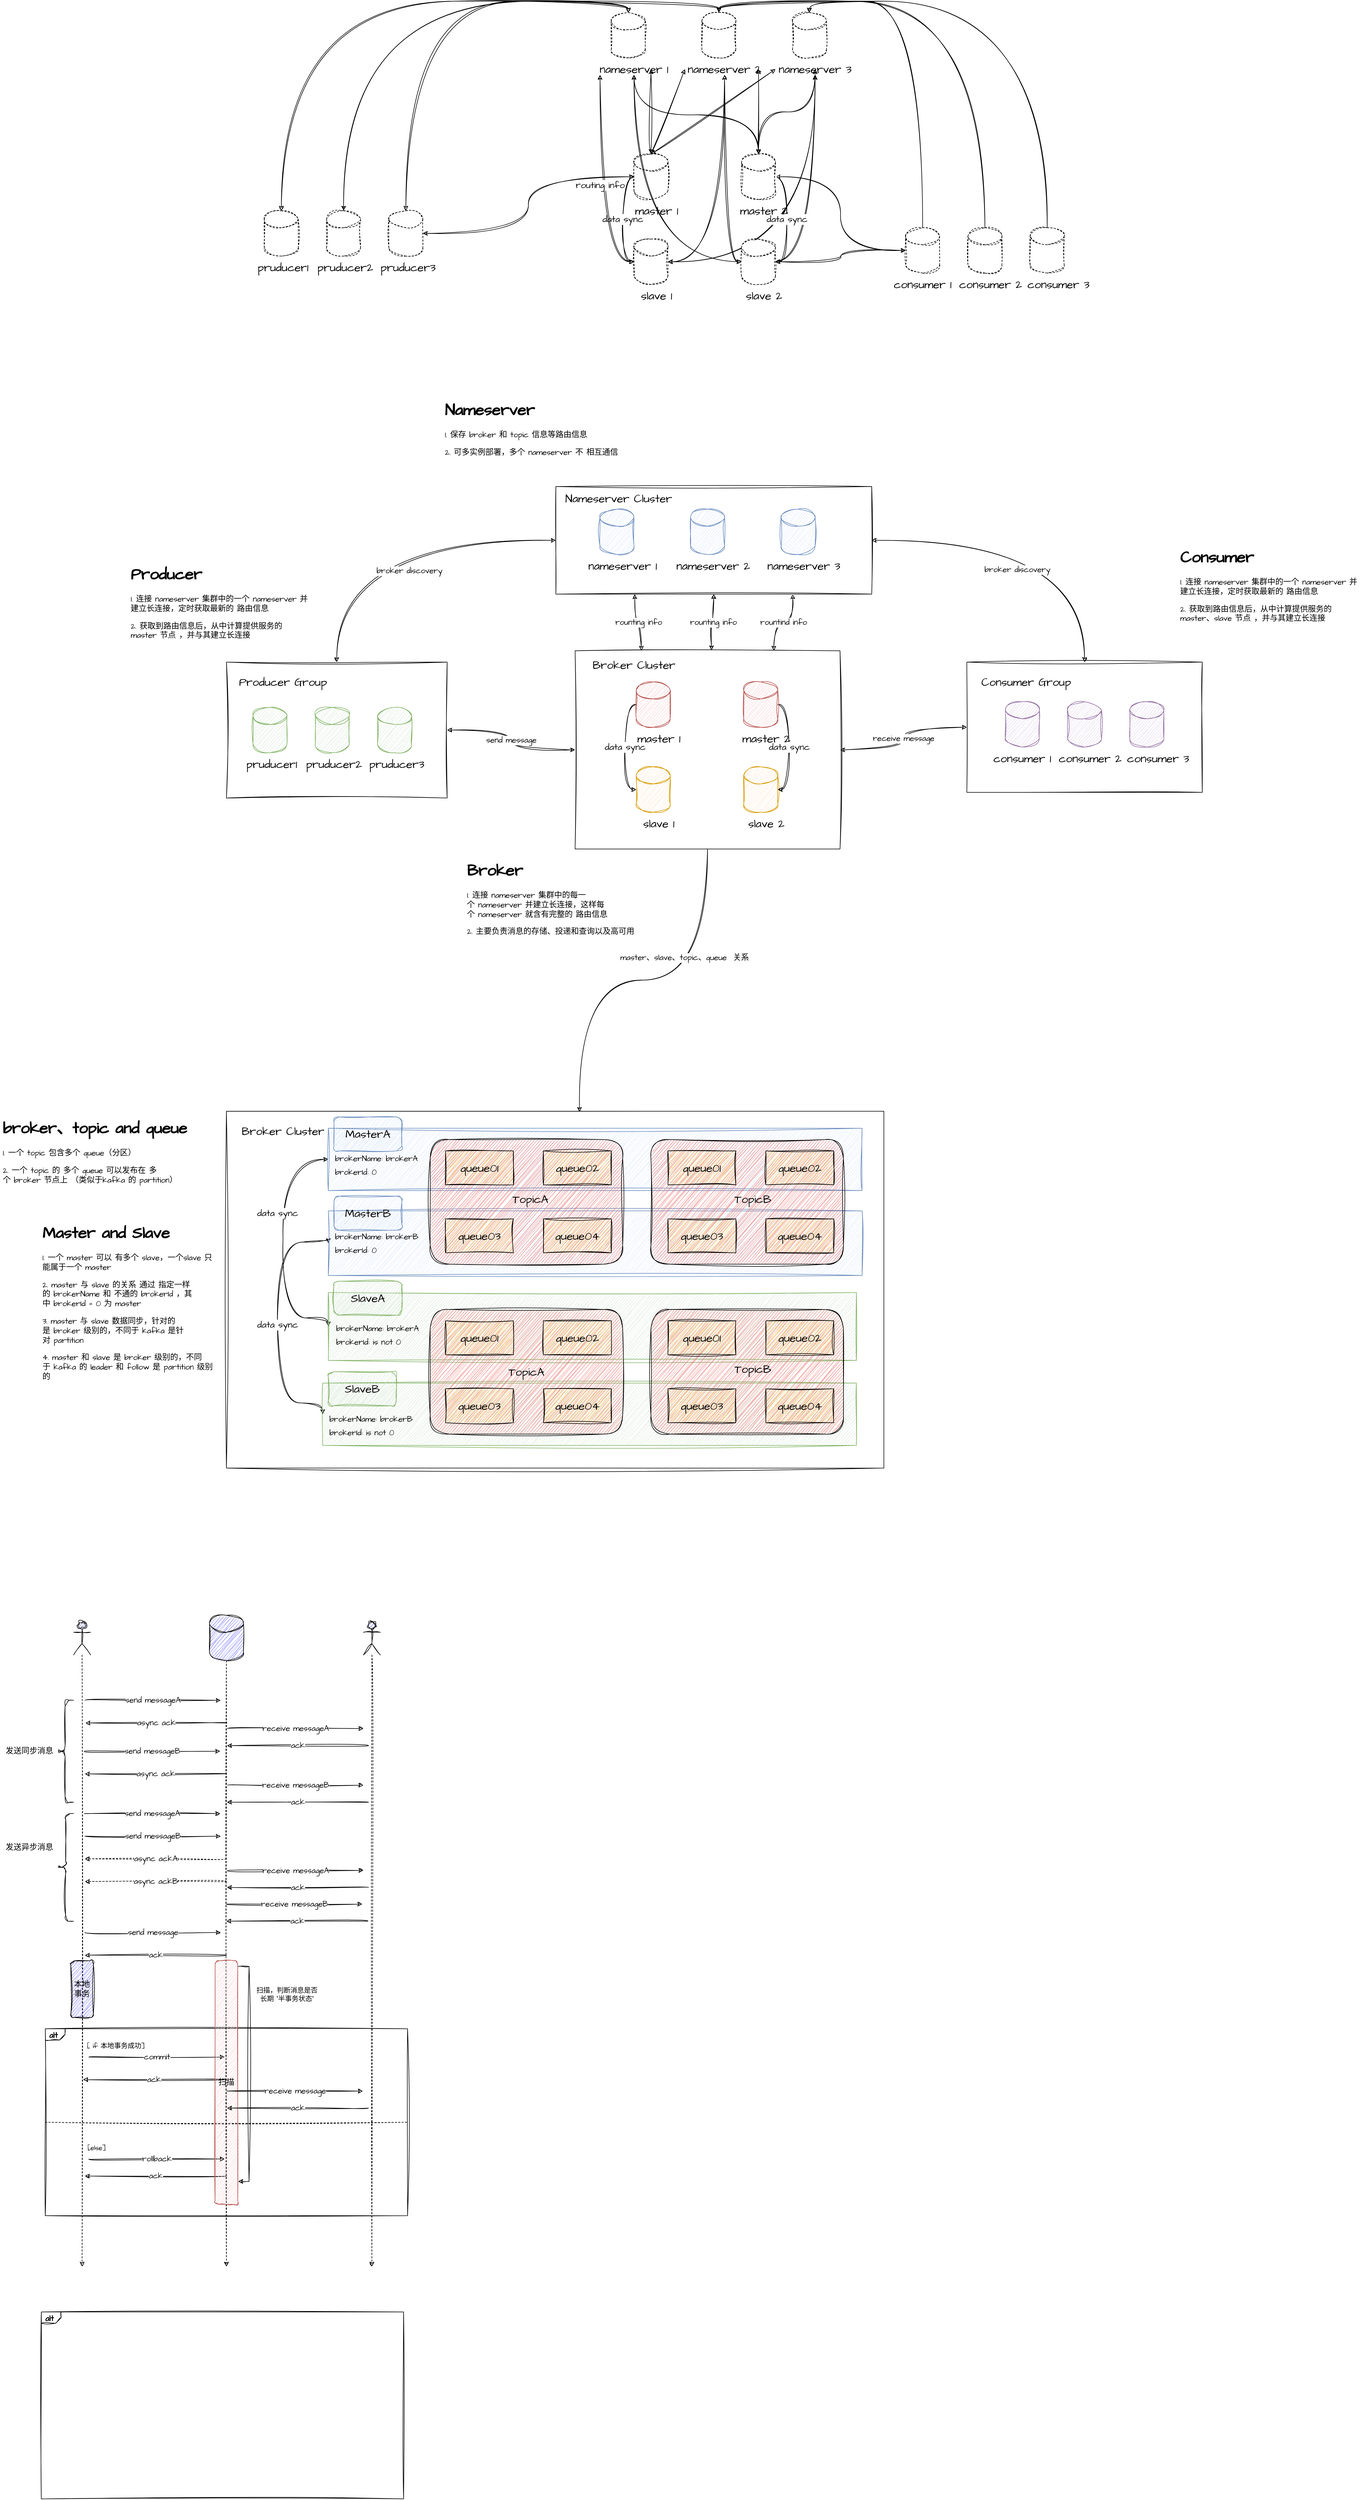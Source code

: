 <mxfile version="20.4.0" type="github">
  <diagram name="Page-1" id="2c0d36ab-eaac-3732-788b-9136903baeff">
    <mxGraphModel dx="2966" dy="2711.5" grid="1" gridSize="10" guides="1" tooltips="1" connect="1" arrows="1" fold="1" page="1" pageScale="1.5" pageWidth="1169" pageHeight="827" math="0" shadow="0">
      <root>
        <mxCell id="0" />
        <mxCell id="1" parent="0" />
        <mxCell id="dmZce5G8_erc-VPVWdEy-372" value="alt" style="strokeColor=inherit;fillColor=inherit;gradientColor=inherit;html=1;shape=mxgraph.sysml.package;labelX=35;fontStyle=1;align=left;verticalAlign=top;spacingLeft=5;spacingTop=-3;rounded=0;shadow=0;glass=0;sketch=1;hachureGap=4;jiggle=2;fontFamily=Architects Daughter;fontSource=https%3A%2F%2Ffonts.googleapis.com%2Fcss%3Ffamily%3DArchitects%2BDaughter;fontSize=14;" vertex="1" parent="1">
          <mxGeometry x="170" y="3250" width="640" height="330" as="geometry" />
        </mxCell>
        <mxCell id="dmZce5G8_erc-VPVWdEy-307" value="" style="rounded=0;whiteSpace=wrap;html=1;shadow=0;glass=0;sketch=1;hachureGap=4;jiggle=2;fontFamily=Architects Daughter;fontSource=https%3A%2F%2Ffonts.googleapis.com%2Fcss%3Ffamily%3DArchitects%2BDaughter;fontSize=14;" vertex="1" parent="1">
          <mxGeometry x="1798" y="837" width="416" height="230" as="geometry" />
        </mxCell>
        <mxCell id="dmZce5G8_erc-VPVWdEy-305" style="edgeStyle=orthogonalEdgeStyle;curved=1;rounded=0;sketch=1;hachureGap=4;jiggle=2;orthogonalLoop=1;jettySize=auto;html=1;exitX=0.5;exitY=0;exitDx=0;exitDy=0;entryX=0;entryY=0.5;entryDx=0;entryDy=0;fontFamily=Architects Daughter;fontSource=https%3A%2F%2Ffonts.googleapis.com%2Fcss%3Ffamily%3DArchitects%2BDaughter;fontSize=14;startArrow=classic;startFill=1;" edge="1" parent="1" source="dmZce5G8_erc-VPVWdEy-304" target="dmZce5G8_erc-VPVWdEy-299">
          <mxGeometry relative="1" as="geometry" />
        </mxCell>
        <mxCell id="dmZce5G8_erc-VPVWdEy-306" value="broker&amp;nbsp;discovery" style="edgeLabel;html=1;align=center;verticalAlign=middle;resizable=0;points=[];fontSize=14;fontFamily=Architects Daughter;" vertex="1" connectable="0" parent="dmZce5G8_erc-VPVWdEy-305">
          <mxGeometry x="0.14" y="-54" relative="1" as="geometry">
            <mxPoint as="offset" />
          </mxGeometry>
        </mxCell>
        <mxCell id="dmZce5G8_erc-VPVWdEy-311" value="send&amp;nbsp;message" style="edgeStyle=orthogonalEdgeStyle;curved=1;rounded=0;sketch=1;hachureGap=4;jiggle=2;orthogonalLoop=1;jettySize=auto;html=1;fontFamily=Architects Daughter;fontSource=https%3A%2F%2Ffonts.googleapis.com%2Fcss%3Ffamily%3DArchitects%2BDaughter;fontSize=14;startArrow=classic;startFill=1;" edge="1" parent="1" source="dmZce5G8_erc-VPVWdEy-304" target="dmZce5G8_erc-VPVWdEy-300">
          <mxGeometry relative="1" as="geometry" />
        </mxCell>
        <mxCell id="dmZce5G8_erc-VPVWdEy-304" value="" style="rounded=0;whiteSpace=wrap;html=1;shadow=0;glass=0;sketch=1;hachureGap=4;jiggle=2;fontFamily=Architects Daughter;fontSource=https%3A%2F%2Ffonts.googleapis.com%2Fcss%3Ffamily%3DArchitects%2BDaughter;fontSize=14;" vertex="1" parent="1">
          <mxGeometry x="490" y="837" width="390" height="240" as="geometry" />
        </mxCell>
        <mxCell id="dmZce5G8_erc-VPVWdEy-310" value="receive&amp;nbsp;message" style="edgeStyle=orthogonalEdgeStyle;curved=1;rounded=0;sketch=1;hachureGap=4;jiggle=2;orthogonalLoop=1;jettySize=auto;html=1;entryX=0;entryY=0.5;entryDx=0;entryDy=0;fontFamily=Architects Daughter;fontSource=https%3A%2F%2Ffonts.googleapis.com%2Fcss%3Ffamily%3DArchitects%2BDaughter;fontSize=14;startArrow=classic;startFill=1;" edge="1" parent="1" source="dmZce5G8_erc-VPVWdEy-300" target="dmZce5G8_erc-VPVWdEy-307">
          <mxGeometry relative="1" as="geometry" />
        </mxCell>
        <mxCell id="dmZce5G8_erc-VPVWdEy-322" style="edgeStyle=orthogonalEdgeStyle;curved=1;rounded=0;sketch=1;hachureGap=4;jiggle=2;orthogonalLoop=1;jettySize=auto;html=1;entryX=0.537;entryY=0.002;entryDx=0;entryDy=0;entryPerimeter=0;fontFamily=Architects Daughter;fontSource=https%3A%2F%2Ffonts.googleapis.com%2Fcss%3Ffamily%3DArchitects%2BDaughter;fontSize=14;startArrow=none;startFill=0;" edge="1" parent="1" source="dmZce5G8_erc-VPVWdEy-300" target="dmZce5G8_erc-VPVWdEy-252">
          <mxGeometry relative="1" as="geometry" />
        </mxCell>
        <mxCell id="dmZce5G8_erc-VPVWdEy-323" value="master、slave、topic、queue&amp;nbsp; 关系" style="edgeLabel;html=1;align=center;verticalAlign=middle;resizable=0;points=[];fontSize=14;fontFamily=Architects Daughter;" vertex="1" connectable="0" parent="dmZce5G8_erc-VPVWdEy-322">
          <mxGeometry x="-0.21" y="-40" relative="1" as="geometry">
            <mxPoint as="offset" />
          </mxGeometry>
        </mxCell>
        <mxCell id="dmZce5G8_erc-VPVWdEy-300" value="" style="rounded=0;whiteSpace=wrap;html=1;shadow=0;glass=0;sketch=1;hachureGap=4;jiggle=2;fontFamily=Architects Daughter;fontSource=https%3A%2F%2Ffonts.googleapis.com%2Fcss%3Ffamily%3DArchitects%2BDaughter;fontSize=14;" vertex="1" parent="1">
          <mxGeometry x="1106" y="817" width="468" height="350" as="geometry" />
        </mxCell>
        <mxCell id="dmZce5G8_erc-VPVWdEy-301" value="rounting&amp;nbsp;info" style="edgeStyle=orthogonalEdgeStyle;curved=1;rounded=0;sketch=1;hachureGap=4;jiggle=2;orthogonalLoop=1;jettySize=auto;html=1;exitX=0.25;exitY=1;exitDx=0;exitDy=0;entryX=0.25;entryY=0;entryDx=0;entryDy=0;fontFamily=Architects Daughter;fontSource=https%3A%2F%2Ffonts.googleapis.com%2Fcss%3Ffamily%3DArchitects%2BDaughter;fontSize=14;startArrow=classic;startFill=1;" edge="1" parent="1" source="dmZce5G8_erc-VPVWdEy-299" target="dmZce5G8_erc-VPVWdEy-300">
          <mxGeometry relative="1" as="geometry" />
        </mxCell>
        <mxCell id="dmZce5G8_erc-VPVWdEy-302" value="rounting&amp;nbsp;info" style="edgeStyle=orthogonalEdgeStyle;curved=1;rounded=0;sketch=1;hachureGap=4;jiggle=2;orthogonalLoop=1;jettySize=auto;html=1;entryX=0.515;entryY=-0.002;entryDx=0;entryDy=0;entryPerimeter=0;fontFamily=Architects Daughter;fontSource=https%3A%2F%2Ffonts.googleapis.com%2Fcss%3Ffamily%3DArchitects%2BDaughter;fontSize=14;startArrow=classic;startFill=1;" edge="1" parent="1" source="dmZce5G8_erc-VPVWdEy-299" target="dmZce5G8_erc-VPVWdEy-300">
          <mxGeometry relative="1" as="geometry" />
        </mxCell>
        <mxCell id="dmZce5G8_erc-VPVWdEy-303" value="rountind&amp;nbsp;info" style="edgeStyle=orthogonalEdgeStyle;curved=1;rounded=0;sketch=1;hachureGap=4;jiggle=2;orthogonalLoop=1;jettySize=auto;html=1;exitX=0.75;exitY=1;exitDx=0;exitDy=0;entryX=0.75;entryY=0;entryDx=0;entryDy=0;fontFamily=Architects Daughter;fontSource=https%3A%2F%2Ffonts.googleapis.com%2Fcss%3Ffamily%3DArchitects%2BDaughter;fontSize=14;startArrow=classic;startFill=1;" edge="1" parent="1" source="dmZce5G8_erc-VPVWdEy-299" target="dmZce5G8_erc-VPVWdEy-300">
          <mxGeometry relative="1" as="geometry" />
        </mxCell>
        <mxCell id="dmZce5G8_erc-VPVWdEy-308" style="edgeStyle=orthogonalEdgeStyle;curved=1;rounded=0;sketch=1;hachureGap=4;jiggle=2;orthogonalLoop=1;jettySize=auto;html=1;exitX=1;exitY=0.5;exitDx=0;exitDy=0;entryX=0.5;entryY=0;entryDx=0;entryDy=0;fontFamily=Architects Daughter;fontSource=https%3A%2F%2Ffonts.googleapis.com%2Fcss%3Ffamily%3DArchitects%2BDaughter;fontSize=14;startArrow=classic;startFill=1;" edge="1" parent="1" source="dmZce5G8_erc-VPVWdEy-299" target="dmZce5G8_erc-VPVWdEy-307">
          <mxGeometry relative="1" as="geometry" />
        </mxCell>
        <mxCell id="dmZce5G8_erc-VPVWdEy-309" value="broker&amp;nbsp;discovery" style="edgeLabel;html=1;align=center;verticalAlign=middle;resizable=0;points=[];fontSize=14;fontFamily=Architects Daughter;" vertex="1" connectable="0" parent="dmZce5G8_erc-VPVWdEy-308">
          <mxGeometry x="-0.13" y="-52" relative="1" as="geometry">
            <mxPoint as="offset" />
          </mxGeometry>
        </mxCell>
        <mxCell id="dmZce5G8_erc-VPVWdEy-299" value="" style="rounded=0;whiteSpace=wrap;html=1;shadow=0;glass=0;sketch=1;hachureGap=4;jiggle=2;fontFamily=Architects Daughter;fontSource=https%3A%2F%2Ffonts.googleapis.com%2Fcss%3Ffamily%3DArchitects%2BDaughter;fontSize=14;" vertex="1" parent="1">
          <mxGeometry x="1072" y="527" width="558" height="190" as="geometry" />
        </mxCell>
        <mxCell id="dmZce5G8_erc-VPVWdEy-135" value="" style="shape=cylinder3;whiteSpace=wrap;html=1;boundedLbl=1;backgroundOutline=1;size=15;dashed=1;sketch=1;hachureGap=4;jiggle=2;fontFamily=Architects Daughter;fontSource=https%3A%2F%2Ffonts.googleapis.com%2Fcss%3Ffamily%3DArchitects%2BDaughter;fontSize=20;" vertex="1" parent="1">
          <mxGeometry x="1170" y="-309.86" width="60" height="80" as="geometry" />
        </mxCell>
        <mxCell id="dmZce5G8_erc-VPVWdEy-136" value="nameserver 1" style="text;html=1;strokeColor=none;fillColor=none;align=center;verticalAlign=middle;whiteSpace=wrap;rounded=0;dashed=1;sketch=1;hachureGap=4;jiggle=2;fontFamily=Architects Daughter;fontSource=https%3A%2F%2Ffonts.googleapis.com%2Fcss%3Ffamily%3DArchitects%2BDaughter;fontSize=20;" vertex="1" parent="1">
          <mxGeometry x="1140" y="-209.86" width="140" as="geometry" />
        </mxCell>
        <mxCell id="dmZce5G8_erc-VPVWdEy-137" value="" style="shape=cylinder3;whiteSpace=wrap;html=1;boundedLbl=1;backgroundOutline=1;size=15;dashed=1;sketch=1;hachureGap=4;jiggle=2;fontFamily=Architects Daughter;fontSource=https%3A%2F%2Ffonts.googleapis.com%2Fcss%3Ffamily%3DArchitects%2BDaughter;fontSize=20;" vertex="1" parent="1">
          <mxGeometry x="1330" y="-309.86" width="60" height="80" as="geometry" />
        </mxCell>
        <mxCell id="dmZce5G8_erc-VPVWdEy-138" value="nameserver 2" style="text;html=1;strokeColor=none;fillColor=none;align=center;verticalAlign=middle;whiteSpace=wrap;rounded=0;dashed=1;sketch=1;hachureGap=4;jiggle=2;fontFamily=Architects Daughter;fontSource=https%3A%2F%2Ffonts.googleapis.com%2Fcss%3Ffamily%3DArchitects%2BDaughter;fontSize=20;" vertex="1" parent="1">
          <mxGeometry x="1300" y="-209.86" width="140" as="geometry" />
        </mxCell>
        <mxCell id="dmZce5G8_erc-VPVWdEy-139" value="" style="shape=cylinder3;whiteSpace=wrap;html=1;boundedLbl=1;backgroundOutline=1;size=15;dashed=1;sketch=1;hachureGap=4;jiggle=2;fontFamily=Architects Daughter;fontSource=https%3A%2F%2Ffonts.googleapis.com%2Fcss%3Ffamily%3DArchitects%2BDaughter;fontSize=20;" vertex="1" parent="1">
          <mxGeometry x="1490" y="-309.86" width="60" height="80" as="geometry" />
        </mxCell>
        <mxCell id="dmZce5G8_erc-VPVWdEy-140" value="nameserver 3" style="text;html=1;strokeColor=none;fillColor=none;align=center;verticalAlign=middle;whiteSpace=wrap;rounded=0;dashed=1;sketch=1;hachureGap=4;jiggle=2;fontFamily=Architects Daughter;fontSource=https%3A%2F%2Ffonts.googleapis.com%2Fcss%3Ffamily%3DArchitects%2BDaughter;fontSize=20;" vertex="1" parent="1">
          <mxGeometry x="1460" y="-209.86" width="140" as="geometry" />
        </mxCell>
        <mxCell id="dmZce5G8_erc-VPVWdEy-181" style="edgeStyle=orthogonalEdgeStyle;curved=1;rounded=0;sketch=1;hachureGap=4;jiggle=2;orthogonalLoop=1;jettySize=auto;html=1;entryX=0.5;entryY=0;entryDx=0;entryDy=0;entryPerimeter=0;fontFamily=Architects Daughter;fontSource=https%3A%2F%2Ffonts.googleapis.com%2Fcss%3Ffamily%3DArchitects%2BDaughter;fontSize=16;exitX=0.5;exitY=0;exitDx=0;exitDy=0;exitPerimeter=0;startArrow=classic;startFill=1;" edge="1" parent="1" source="dmZce5G8_erc-VPVWdEy-141" target="dmZce5G8_erc-VPVWdEy-135">
          <mxGeometry relative="1" as="geometry" />
        </mxCell>
        <mxCell id="dmZce5G8_erc-VPVWdEy-141" value="" style="shape=cylinder3;whiteSpace=wrap;html=1;boundedLbl=1;backgroundOutline=1;size=15;dashed=1;sketch=1;hachureGap=4;jiggle=2;fontFamily=Architects Daughter;fontSource=https%3A%2F%2Ffonts.googleapis.com%2Fcss%3Ffamily%3DArchitects%2BDaughter;fontSize=20;" vertex="1" parent="1">
          <mxGeometry x="557" y="40.14" width="60" height="80" as="geometry" />
        </mxCell>
        <mxCell id="dmZce5G8_erc-VPVWdEy-142" value="pruducer1" style="text;html=1;strokeColor=none;fillColor=none;align=center;verticalAlign=middle;whiteSpace=wrap;rounded=0;dashed=1;sketch=1;hachureGap=4;jiggle=2;fontFamily=Architects Daughter;fontSource=https%3A%2F%2Ffonts.googleapis.com%2Fcss%3Ffamily%3DArchitects%2BDaughter;fontSize=20;" vertex="1" parent="1">
          <mxGeometry x="520" y="140.14" width="140" as="geometry" />
        </mxCell>
        <mxCell id="dmZce5G8_erc-VPVWdEy-180" style="edgeStyle=orthogonalEdgeStyle;curved=1;rounded=0;sketch=1;hachureGap=4;jiggle=2;orthogonalLoop=1;jettySize=auto;html=1;entryX=0.5;entryY=0;entryDx=0;entryDy=0;entryPerimeter=0;fontFamily=Architects Daughter;fontSource=https%3A%2F%2Ffonts.googleapis.com%2Fcss%3Ffamily%3DArchitects%2BDaughter;fontSize=16;exitX=0.5;exitY=0;exitDx=0;exitDy=0;exitPerimeter=0;startArrow=classic;startFill=1;" edge="1" parent="1" source="dmZce5G8_erc-VPVWdEy-143" target="dmZce5G8_erc-VPVWdEy-137">
          <mxGeometry relative="1" as="geometry" />
        </mxCell>
        <mxCell id="dmZce5G8_erc-VPVWdEy-143" value="" style="shape=cylinder3;whiteSpace=wrap;html=1;boundedLbl=1;backgroundOutline=1;size=15;dashed=1;sketch=1;hachureGap=4;jiggle=2;fontFamily=Architects Daughter;fontSource=https%3A%2F%2Ffonts.googleapis.com%2Fcss%3Ffamily%3DArchitects%2BDaughter;fontSize=20;" vertex="1" parent="1">
          <mxGeometry x="667" y="40.14" width="60" height="80" as="geometry" />
        </mxCell>
        <mxCell id="dmZce5G8_erc-VPVWdEy-144" value="pruducer2" style="text;html=1;strokeColor=none;fillColor=none;align=center;verticalAlign=middle;whiteSpace=wrap;rounded=0;dashed=1;sketch=1;hachureGap=4;jiggle=2;fontFamily=Architects Daughter;fontSource=https%3A%2F%2Ffonts.googleapis.com%2Fcss%3Ffamily%3DArchitects%2BDaughter;fontSize=20;" vertex="1" parent="1">
          <mxGeometry x="630" y="140.14" width="140" as="geometry" />
        </mxCell>
        <mxCell id="dmZce5G8_erc-VPVWdEy-179" style="edgeStyle=orthogonalEdgeStyle;curved=1;rounded=0;sketch=1;hachureGap=4;jiggle=2;orthogonalLoop=1;jettySize=auto;html=1;entryX=0.5;entryY=0;entryDx=0;entryDy=0;entryPerimeter=0;fontFamily=Architects Daughter;fontSource=https%3A%2F%2Ffonts.googleapis.com%2Fcss%3Ffamily%3DArchitects%2BDaughter;fontSize=16;exitX=0.5;exitY=0;exitDx=0;exitDy=0;exitPerimeter=0;startArrow=classic;startFill=1;" edge="1" parent="1" source="dmZce5G8_erc-VPVWdEy-145" target="dmZce5G8_erc-VPVWdEy-135">
          <mxGeometry relative="1" as="geometry" />
        </mxCell>
        <mxCell id="dmZce5G8_erc-VPVWdEy-191" style="edgeStyle=orthogonalEdgeStyle;curved=1;rounded=0;sketch=1;hachureGap=4;jiggle=2;orthogonalLoop=1;jettySize=auto;html=1;entryX=0;entryY=0.5;entryDx=0;entryDy=0;entryPerimeter=0;fontFamily=Architects Daughter;fontSource=https%3A%2F%2Ffonts.googleapis.com%2Fcss%3Ffamily%3DArchitects%2BDaughter;fontSize=16;startArrow=classic;startFill=1;" edge="1" parent="1" source="dmZce5G8_erc-VPVWdEy-145" target="dmZce5G8_erc-VPVWdEy-149">
          <mxGeometry relative="1" as="geometry" />
        </mxCell>
        <mxCell id="dmZce5G8_erc-VPVWdEy-145" value="" style="shape=cylinder3;whiteSpace=wrap;html=1;boundedLbl=1;backgroundOutline=1;size=15;dashed=1;sketch=1;hachureGap=4;jiggle=2;fontFamily=Architects Daughter;fontSource=https%3A%2F%2Ffonts.googleapis.com%2Fcss%3Ffamily%3DArchitects%2BDaughter;fontSize=20;" vertex="1" parent="1">
          <mxGeometry x="777" y="40.14" width="60" height="80" as="geometry" />
        </mxCell>
        <mxCell id="dmZce5G8_erc-VPVWdEy-146" value="pruducer3" style="text;html=1;strokeColor=none;fillColor=none;align=center;verticalAlign=middle;whiteSpace=wrap;rounded=0;dashed=1;sketch=1;hachureGap=4;jiggle=2;fontFamily=Architects Daughter;fontSource=https%3A%2F%2Ffonts.googleapis.com%2Fcss%3Ffamily%3DArchitects%2BDaughter;fontSize=20;" vertex="1" parent="1">
          <mxGeometry x="741" y="140.14" width="140" as="geometry" />
        </mxCell>
        <mxCell id="dmZce5G8_erc-VPVWdEy-165" style="edgeStyle=orthogonalEdgeStyle;curved=1;rounded=0;sketch=1;hachureGap=4;jiggle=2;orthogonalLoop=1;jettySize=auto;html=1;fontFamily=Architects Daughter;fontSource=https%3A%2F%2Ffonts.googleapis.com%2Fcss%3Ffamily%3DArchitects%2BDaughter;fontSize=16;startArrow=classic;startFill=1;" edge="1" parent="1" source="dmZce5G8_erc-VPVWdEy-149" target="dmZce5G8_erc-VPVWdEy-136">
          <mxGeometry relative="1" as="geometry" />
        </mxCell>
        <mxCell id="dmZce5G8_erc-VPVWdEy-166" style="edgeStyle=orthogonalEdgeStyle;curved=1;rounded=0;sketch=1;hachureGap=4;jiggle=2;orthogonalLoop=1;jettySize=auto;html=1;exitX=0.5;exitY=0;exitDx=0;exitDy=0;exitPerimeter=0;fontFamily=Architects Daughter;fontSource=https%3A%2F%2Ffonts.googleapis.com%2Fcss%3Ffamily%3DArchitects%2BDaughter;fontSize=16;startArrow=classic;startFill=1;" edge="1" parent="1" source="dmZce5G8_erc-VPVWdEy-149" target="dmZce5G8_erc-VPVWdEy-138">
          <mxGeometry relative="1" as="geometry" />
        </mxCell>
        <mxCell id="dmZce5G8_erc-VPVWdEy-167" style="edgeStyle=orthogonalEdgeStyle;curved=1;rounded=0;sketch=1;hachureGap=4;jiggle=2;orthogonalLoop=1;jettySize=auto;html=1;exitX=0.5;exitY=0;exitDx=0;exitDy=0;exitPerimeter=0;fontFamily=Architects Daughter;fontSource=https%3A%2F%2Ffonts.googleapis.com%2Fcss%3Ffamily%3DArchitects%2BDaughter;fontSize=16;startArrow=classic;startFill=1;" edge="1" parent="1" source="dmZce5G8_erc-VPVWdEy-149" target="dmZce5G8_erc-VPVWdEy-140">
          <mxGeometry relative="1" as="geometry" />
        </mxCell>
        <mxCell id="dmZce5G8_erc-VPVWdEy-186" value="data&amp;nbsp;sync" style="edgeStyle=orthogonalEdgeStyle;curved=1;rounded=0;sketch=1;hachureGap=4;jiggle=2;orthogonalLoop=1;jettySize=auto;html=1;entryX=0;entryY=0.5;entryDx=0;entryDy=0;entryPerimeter=0;fontFamily=Architects Daughter;fontSource=https%3A%2F%2Ffonts.googleapis.com%2Fcss%3Ffamily%3DArchitects%2BDaughter;fontSize=16;exitX=0;exitY=0.5;exitDx=0;exitDy=0;exitPerimeter=0;" edge="1" parent="1" source="dmZce5G8_erc-VPVWdEy-149" target="dmZce5G8_erc-VPVWdEy-151">
          <mxGeometry relative="1" as="geometry" />
        </mxCell>
        <mxCell id="dmZce5G8_erc-VPVWdEy-149" value="" style="shape=cylinder3;whiteSpace=wrap;html=1;boundedLbl=1;backgroundOutline=1;size=15;dashed=1;sketch=1;hachureGap=4;jiggle=2;fontFamily=Architects Daughter;fontSource=https%3A%2F%2Ffonts.googleapis.com%2Fcss%3Ffamily%3DArchitects%2BDaughter;fontSize=20;" vertex="1" parent="1">
          <mxGeometry x="1210" y="-59.86" width="60" height="80" as="geometry" />
        </mxCell>
        <mxCell id="dmZce5G8_erc-VPVWdEy-150" value="master 1" style="text;html=1;strokeColor=none;fillColor=none;align=center;verticalAlign=middle;whiteSpace=wrap;rounded=0;dashed=1;sketch=1;hachureGap=4;jiggle=2;fontFamily=Architects Daughter;fontSource=https%3A%2F%2Ffonts.googleapis.com%2Fcss%3Ffamily%3DArchitects%2BDaughter;fontSize=20;" vertex="1" parent="1">
          <mxGeometry x="1180" y="40.14" width="140" as="geometry" />
        </mxCell>
        <mxCell id="dmZce5G8_erc-VPVWdEy-173" value="routing&amp;nbsp;info" style="edgeStyle=orthogonalEdgeStyle;curved=1;rounded=0;sketch=1;hachureGap=4;jiggle=2;orthogonalLoop=1;jettySize=auto;html=1;fontFamily=Architects Daughter;fontSource=https%3A%2F%2Ffonts.googleapis.com%2Fcss%3Ffamily%3DArchitects%2BDaughter;fontSize=16;startArrow=classic;startFill=1;" edge="1" parent="1" source="dmZce5G8_erc-VPVWdEy-151">
          <mxGeometry relative="1" as="geometry">
            <mxPoint x="1150" y="-199.86" as="targetPoint" />
          </mxGeometry>
        </mxCell>
        <mxCell id="dmZce5G8_erc-VPVWdEy-174" style="edgeStyle=orthogonalEdgeStyle;curved=1;rounded=0;sketch=1;hachureGap=4;jiggle=2;orthogonalLoop=1;jettySize=auto;html=1;fontFamily=Architects Daughter;fontSource=https%3A%2F%2Ffonts.googleapis.com%2Fcss%3Ffamily%3DArchitects%2BDaughter;fontSize=16;startArrow=classic;startFill=1;" edge="1" parent="1" source="dmZce5G8_erc-VPVWdEy-151">
          <mxGeometry relative="1" as="geometry">
            <mxPoint x="1370" y="-199.86" as="targetPoint" />
          </mxGeometry>
        </mxCell>
        <mxCell id="dmZce5G8_erc-VPVWdEy-175" style="edgeStyle=orthogonalEdgeStyle;curved=1;rounded=0;sketch=1;hachureGap=4;jiggle=2;orthogonalLoop=1;jettySize=auto;html=1;fontFamily=Architects Daughter;fontSource=https%3A%2F%2Ffonts.googleapis.com%2Fcss%3Ffamily%3DArchitects%2BDaughter;fontSize=16;startArrow=classic;startFill=1;" edge="1" parent="1" source="dmZce5G8_erc-VPVWdEy-151">
          <mxGeometry relative="1" as="geometry">
            <mxPoint x="1530" y="-199.86" as="targetPoint" />
          </mxGeometry>
        </mxCell>
        <mxCell id="dmZce5G8_erc-VPVWdEy-151" value="" style="shape=cylinder3;whiteSpace=wrap;html=1;boundedLbl=1;backgroundOutline=1;size=15;dashed=1;sketch=1;hachureGap=4;jiggle=2;fontFamily=Architects Daughter;fontSource=https%3A%2F%2Ffonts.googleapis.com%2Fcss%3Ffamily%3DArchitects%2BDaughter;fontSize=20;" vertex="1" parent="1">
          <mxGeometry x="1210" y="90.14" width="60" height="80" as="geometry" />
        </mxCell>
        <mxCell id="dmZce5G8_erc-VPVWdEy-152" value="slave 1" style="text;html=1;strokeColor=none;fillColor=none;align=center;verticalAlign=middle;whiteSpace=wrap;rounded=0;dashed=1;sketch=1;hachureGap=4;jiggle=2;fontFamily=Architects Daughter;fontSource=https%3A%2F%2Ffonts.googleapis.com%2Fcss%3Ffamily%3DArchitects%2BDaughter;fontSize=20;" vertex="1" parent="1">
          <mxGeometry x="1180" y="190.14" width="140" as="geometry" />
        </mxCell>
        <mxCell id="dmZce5G8_erc-VPVWdEy-176" style="edgeStyle=orthogonalEdgeStyle;curved=1;rounded=0;sketch=1;hachureGap=4;jiggle=2;orthogonalLoop=1;jettySize=auto;html=1;fontFamily=Architects Daughter;fontSource=https%3A%2F%2Ffonts.googleapis.com%2Fcss%3Ffamily%3DArchitects%2BDaughter;fontSize=16;" edge="1" parent="1" source="dmZce5G8_erc-VPVWdEy-153">
          <mxGeometry relative="1" as="geometry">
            <mxPoint x="1530" y="-199.86" as="targetPoint" />
          </mxGeometry>
        </mxCell>
        <mxCell id="dmZce5G8_erc-VPVWdEy-177" style="edgeStyle=orthogonalEdgeStyle;curved=1;rounded=0;sketch=1;hachureGap=4;jiggle=2;orthogonalLoop=1;jettySize=auto;html=1;fontFamily=Architects Daughter;fontSource=https%3A%2F%2Ffonts.googleapis.com%2Fcss%3Ffamily%3DArchitects%2BDaughter;fontSize=16;startArrow=classic;startFill=1;" edge="1" parent="1" source="dmZce5G8_erc-VPVWdEy-153">
          <mxGeometry relative="1" as="geometry">
            <mxPoint x="1370" y="-199.86" as="targetPoint" />
          </mxGeometry>
        </mxCell>
        <mxCell id="dmZce5G8_erc-VPVWdEy-178" style="edgeStyle=orthogonalEdgeStyle;curved=1;rounded=0;sketch=1;hachureGap=4;jiggle=2;orthogonalLoop=1;jettySize=auto;html=1;fontFamily=Architects Daughter;fontSource=https%3A%2F%2Ffonts.googleapis.com%2Fcss%3Ffamily%3DArchitects%2BDaughter;fontSize=16;startArrow=classic;startFill=1;" edge="1" parent="1" source="dmZce5G8_erc-VPVWdEy-153">
          <mxGeometry relative="1" as="geometry">
            <mxPoint x="1210" y="-199.86" as="targetPoint" />
          </mxGeometry>
        </mxCell>
        <mxCell id="dmZce5G8_erc-VPVWdEy-153" value="" style="shape=cylinder3;whiteSpace=wrap;html=1;boundedLbl=1;backgroundOutline=1;size=15;dashed=1;sketch=1;hachureGap=4;jiggle=2;fontFamily=Architects Daughter;fontSource=https%3A%2F%2Ffonts.googleapis.com%2Fcss%3Ffamily%3DArchitects%2BDaughter;fontSize=20;" vertex="1" parent="1">
          <mxGeometry x="1400" y="90.14" width="60" height="80" as="geometry" />
        </mxCell>
        <mxCell id="dmZce5G8_erc-VPVWdEy-154" value="slave 2" style="text;html=1;strokeColor=none;fillColor=none;align=center;verticalAlign=middle;whiteSpace=wrap;rounded=0;dashed=1;sketch=1;hachureGap=4;jiggle=2;fontFamily=Architects Daughter;fontSource=https%3A%2F%2Ffonts.googleapis.com%2Fcss%3Ffamily%3DArchitects%2BDaughter;fontSize=20;" vertex="1" parent="1">
          <mxGeometry x="1370" y="190.14" width="140" as="geometry" />
        </mxCell>
        <mxCell id="dmZce5G8_erc-VPVWdEy-183" style="edgeStyle=orthogonalEdgeStyle;curved=1;rounded=0;sketch=1;hachureGap=4;jiggle=2;orthogonalLoop=1;jettySize=auto;html=1;entryX=0.5;entryY=0;entryDx=0;entryDy=0;entryPerimeter=0;fontFamily=Architects Daughter;fontSource=https%3A%2F%2Ffonts.googleapis.com%2Fcss%3Ffamily%3DArchitects%2BDaughter;fontSize=16;exitX=0.5;exitY=0;exitDx=0;exitDy=0;exitPerimeter=0;" edge="1" parent="1" source="dmZce5G8_erc-VPVWdEy-155" target="dmZce5G8_erc-VPVWdEy-139">
          <mxGeometry relative="1" as="geometry" />
        </mxCell>
        <mxCell id="dmZce5G8_erc-VPVWdEy-192" style="edgeStyle=orthogonalEdgeStyle;curved=1;rounded=0;sketch=1;hachureGap=4;jiggle=2;orthogonalLoop=1;jettySize=auto;html=1;entryX=1;entryY=0.5;entryDx=0;entryDy=0;entryPerimeter=0;fontFamily=Architects Daughter;fontSource=https%3A%2F%2Ffonts.googleapis.com%2Fcss%3Ffamily%3DArchitects%2BDaughter;fontSize=16;startArrow=classic;startFill=1;" edge="1" parent="1" source="dmZce5G8_erc-VPVWdEy-155" target="dmZce5G8_erc-VPVWdEy-163">
          <mxGeometry relative="1" as="geometry" />
        </mxCell>
        <mxCell id="dmZce5G8_erc-VPVWdEy-193" style="edgeStyle=orthogonalEdgeStyle;curved=1;rounded=0;sketch=1;hachureGap=4;jiggle=2;orthogonalLoop=1;jettySize=auto;html=1;exitX=0;exitY=0.5;exitDx=0;exitDy=0;exitPerimeter=0;fontFamily=Architects Daughter;fontSource=https%3A%2F%2Ffonts.googleapis.com%2Fcss%3Ffamily%3DArchitects%2BDaughter;fontSize=16;startArrow=classic;startFill=1;" edge="1" parent="1" source="dmZce5G8_erc-VPVWdEy-155">
          <mxGeometry relative="1" as="geometry">
            <mxPoint x="1460" y="130.14" as="targetPoint" />
          </mxGeometry>
        </mxCell>
        <mxCell id="dmZce5G8_erc-VPVWdEy-155" value="" style="shape=cylinder3;whiteSpace=wrap;html=1;boundedLbl=1;backgroundOutline=1;size=15;dashed=1;sketch=1;hachureGap=4;jiggle=2;fontFamily=Architects Daughter;fontSource=https%3A%2F%2Ffonts.googleapis.com%2Fcss%3Ffamily%3DArchitects%2BDaughter;fontSize=20;" vertex="1" parent="1">
          <mxGeometry x="1690" y="70.14" width="60" height="80" as="geometry" />
        </mxCell>
        <mxCell id="dmZce5G8_erc-VPVWdEy-184" style="edgeStyle=orthogonalEdgeStyle;curved=1;rounded=0;sketch=1;hachureGap=4;jiggle=2;orthogonalLoop=1;jettySize=auto;html=1;exitX=0.5;exitY=0;exitDx=0;exitDy=0;exitPerimeter=0;entryX=0.5;entryY=0;entryDx=0;entryDy=0;entryPerimeter=0;fontFamily=Architects Daughter;fontSource=https%3A%2F%2Ffonts.googleapis.com%2Fcss%3Ffamily%3DArchitects%2BDaughter;fontSize=16;" edge="1" parent="1" source="dmZce5G8_erc-VPVWdEy-156" target="dmZce5G8_erc-VPVWdEy-137">
          <mxGeometry relative="1" as="geometry" />
        </mxCell>
        <mxCell id="dmZce5G8_erc-VPVWdEy-156" value="" style="shape=cylinder3;whiteSpace=wrap;html=1;boundedLbl=1;backgroundOutline=1;size=15;dashed=1;sketch=1;hachureGap=4;jiggle=2;fontFamily=Architects Daughter;fontSource=https%3A%2F%2Ffonts.googleapis.com%2Fcss%3Ffamily%3DArchitects%2BDaughter;fontSize=20;" vertex="1" parent="1">
          <mxGeometry x="1800" y="70.14" width="60" height="80" as="geometry" />
        </mxCell>
        <mxCell id="dmZce5G8_erc-VPVWdEy-185" style="edgeStyle=orthogonalEdgeStyle;curved=1;rounded=0;sketch=1;hachureGap=4;jiggle=2;orthogonalLoop=1;jettySize=auto;html=1;entryX=0.5;entryY=0;entryDx=0;entryDy=0;entryPerimeter=0;fontFamily=Architects Daughter;fontSource=https%3A%2F%2Ffonts.googleapis.com%2Fcss%3Ffamily%3DArchitects%2BDaughter;fontSize=16;exitX=0.5;exitY=0;exitDx=0;exitDy=0;exitPerimeter=0;" edge="1" parent="1" source="dmZce5G8_erc-VPVWdEy-158" target="dmZce5G8_erc-VPVWdEy-137">
          <mxGeometry relative="1" as="geometry" />
        </mxCell>
        <mxCell id="dmZce5G8_erc-VPVWdEy-158" value="" style="shape=cylinder3;whiteSpace=wrap;html=1;boundedLbl=1;backgroundOutline=1;size=15;dashed=1;sketch=1;hachureGap=4;jiggle=2;fontFamily=Architects Daughter;fontSource=https%3A%2F%2Ffonts.googleapis.com%2Fcss%3Ffamily%3DArchitects%2BDaughter;fontSize=20;" vertex="1" parent="1">
          <mxGeometry x="1910" y="70.14" width="60" height="80" as="geometry" />
        </mxCell>
        <mxCell id="dmZce5G8_erc-VPVWdEy-160" value="consumer 1" style="text;html=1;strokeColor=none;fillColor=none;align=center;verticalAlign=middle;whiteSpace=wrap;rounded=0;dashed=1;sketch=1;hachureGap=4;jiggle=2;fontFamily=Architects Daughter;fontSource=https%3A%2F%2Ffonts.googleapis.com%2Fcss%3Ffamily%3DArchitects%2BDaughter;fontSize=20;" vertex="1" parent="1">
          <mxGeometry x="1650" y="170.14" width="140" as="geometry" />
        </mxCell>
        <mxCell id="dmZce5G8_erc-VPVWdEy-161" value="consumer 2" style="text;html=1;strokeColor=none;fillColor=none;align=center;verticalAlign=middle;whiteSpace=wrap;rounded=0;dashed=1;sketch=1;hachureGap=4;jiggle=2;fontFamily=Architects Daughter;fontSource=https%3A%2F%2Ffonts.googleapis.com%2Fcss%3Ffamily%3DArchitects%2BDaughter;fontSize=20;" vertex="1" parent="1">
          <mxGeometry x="1770" y="170.14" width="140" as="geometry" />
        </mxCell>
        <mxCell id="dmZce5G8_erc-VPVWdEy-162" value="consumer 3" style="text;html=1;strokeColor=none;fillColor=none;align=center;verticalAlign=middle;whiteSpace=wrap;rounded=0;dashed=1;sketch=1;hachureGap=4;jiggle=2;fontFamily=Architects Daughter;fontSource=https%3A%2F%2Ffonts.googleapis.com%2Fcss%3Ffamily%3DArchitects%2BDaughter;fontSize=20;" vertex="1" parent="1">
          <mxGeometry x="1890" y="170.14" width="140" as="geometry" />
        </mxCell>
        <mxCell id="dmZce5G8_erc-VPVWdEy-168" style="edgeStyle=orthogonalEdgeStyle;curved=1;rounded=0;sketch=1;hachureGap=4;jiggle=2;orthogonalLoop=1;jettySize=auto;html=1;fontFamily=Architects Daughter;fontSource=https%3A%2F%2Ffonts.googleapis.com%2Fcss%3Ffamily%3DArchitects%2BDaughter;fontSize=16;exitX=0.5;exitY=0;exitDx=0;exitDy=0;exitPerimeter=0;startArrow=classic;startFill=1;" edge="1" parent="1" source="dmZce5G8_erc-VPVWdEy-163">
          <mxGeometry relative="1" as="geometry">
            <mxPoint x="1530" y="-209.86" as="targetPoint" />
          </mxGeometry>
        </mxCell>
        <mxCell id="dmZce5G8_erc-VPVWdEy-170" style="edgeStyle=orthogonalEdgeStyle;curved=1;rounded=0;sketch=1;hachureGap=4;jiggle=2;orthogonalLoop=1;jettySize=auto;html=1;exitX=0.5;exitY=0;exitDx=0;exitDy=0;exitPerimeter=0;fontFamily=Architects Daughter;fontSource=https%3A%2F%2Ffonts.googleapis.com%2Fcss%3Ffamily%3DArchitects%2BDaughter;fontSize=16;startArrow=classic;startFill=1;" edge="1" parent="1" source="dmZce5G8_erc-VPVWdEy-163" target="dmZce5G8_erc-VPVWdEy-138">
          <mxGeometry relative="1" as="geometry" />
        </mxCell>
        <mxCell id="dmZce5G8_erc-VPVWdEy-171" style="edgeStyle=orthogonalEdgeStyle;curved=1;rounded=0;sketch=1;hachureGap=4;jiggle=2;orthogonalLoop=1;jettySize=auto;html=1;fontFamily=Architects Daughter;fontSource=https%3A%2F%2Ffonts.googleapis.com%2Fcss%3Ffamily%3DArchitects%2BDaughter;fontSize=16;exitX=0.5;exitY=0;exitDx=0;exitDy=0;exitPerimeter=0;startArrow=classic;startFill=1;" edge="1" parent="1" source="dmZce5G8_erc-VPVWdEy-163">
          <mxGeometry relative="1" as="geometry">
            <mxPoint x="1210" y="-199.86" as="targetPoint" />
          </mxGeometry>
        </mxCell>
        <mxCell id="dmZce5G8_erc-VPVWdEy-187" value="data&amp;nbsp;sync" style="edgeStyle=orthogonalEdgeStyle;curved=1;rounded=0;sketch=1;hachureGap=4;jiggle=2;orthogonalLoop=1;jettySize=auto;html=1;exitX=1;exitY=0.5;exitDx=0;exitDy=0;exitPerimeter=0;entryX=1;entryY=0.5;entryDx=0;entryDy=0;entryPerimeter=0;fontFamily=Architects Daughter;fontSource=https%3A%2F%2Ffonts.googleapis.com%2Fcss%3Ffamily%3DArchitects%2BDaughter;fontSize=16;" edge="1" parent="1" source="dmZce5G8_erc-VPVWdEy-163" target="dmZce5G8_erc-VPVWdEy-153">
          <mxGeometry relative="1" as="geometry" />
        </mxCell>
        <mxCell id="dmZce5G8_erc-VPVWdEy-163" value="" style="shape=cylinder3;whiteSpace=wrap;html=1;boundedLbl=1;backgroundOutline=1;size=15;dashed=1;sketch=1;hachureGap=4;jiggle=2;fontFamily=Architects Daughter;fontSource=https%3A%2F%2Ffonts.googleapis.com%2Fcss%3Ffamily%3DArchitects%2BDaughter;fontSize=20;" vertex="1" parent="1">
          <mxGeometry x="1400" y="-59.86" width="60" height="80" as="geometry" />
        </mxCell>
        <mxCell id="dmZce5G8_erc-VPVWdEy-164" value="master 2" style="text;html=1;strokeColor=none;fillColor=none;align=center;verticalAlign=middle;whiteSpace=wrap;rounded=0;dashed=1;sketch=1;hachureGap=4;jiggle=2;fontFamily=Architects Daughter;fontSource=https%3A%2F%2Ffonts.googleapis.com%2Fcss%3Ffamily%3DArchitects%2BDaughter;fontSize=20;" vertex="1" parent="1">
          <mxGeometry x="1370" y="40.14" width="140" as="geometry" />
        </mxCell>
        <mxCell id="dmZce5G8_erc-VPVWdEy-202" value="" style="shape=cylinder3;whiteSpace=wrap;html=1;boundedLbl=1;backgroundOutline=1;size=15;sketch=1;hachureGap=4;jiggle=2;fontFamily=Architects Daughter;fontSource=https%3A%2F%2Ffonts.googleapis.com%2Fcss%3Ffamily%3DArchitects%2BDaughter;fontSize=20;fillColor=#dae8fc;strokeColor=#6c8ebf;" vertex="1" parent="1">
          <mxGeometry x="1150" y="567" width="60" height="80" as="geometry" />
        </mxCell>
        <mxCell id="dmZce5G8_erc-VPVWdEy-203" value="nameserver 1" style="text;html=1;strokeColor=none;fillColor=none;align=center;verticalAlign=middle;whiteSpace=wrap;rounded=0;dashed=1;sketch=1;hachureGap=4;jiggle=2;fontFamily=Architects Daughter;fontSource=https%3A%2F%2Ffonts.googleapis.com%2Fcss%3Ffamily%3DArchitects%2BDaughter;fontSize=20;" vertex="1" parent="1">
          <mxGeometry x="1120" y="667" width="140" as="geometry" />
        </mxCell>
        <mxCell id="dmZce5G8_erc-VPVWdEy-204" value="" style="shape=cylinder3;whiteSpace=wrap;html=1;boundedLbl=1;backgroundOutline=1;size=15;sketch=1;hachureGap=4;jiggle=2;fontFamily=Architects Daughter;fontSource=https%3A%2F%2Ffonts.googleapis.com%2Fcss%3Ffamily%3DArchitects%2BDaughter;fontSize=20;fillColor=#dae8fc;strokeColor=#6c8ebf;" vertex="1" parent="1">
          <mxGeometry x="1310" y="567" width="60" height="80" as="geometry" />
        </mxCell>
        <mxCell id="dmZce5G8_erc-VPVWdEy-205" value="nameserver 2" style="text;html=1;strokeColor=none;fillColor=none;align=center;verticalAlign=middle;whiteSpace=wrap;rounded=0;dashed=1;sketch=1;hachureGap=4;jiggle=2;fontFamily=Architects Daughter;fontSource=https%3A%2F%2Ffonts.googleapis.com%2Fcss%3Ffamily%3DArchitects%2BDaughter;fontSize=20;" vertex="1" parent="1">
          <mxGeometry x="1280" y="667" width="140" as="geometry" />
        </mxCell>
        <mxCell id="dmZce5G8_erc-VPVWdEy-206" value="" style="shape=cylinder3;whiteSpace=wrap;html=1;boundedLbl=1;backgroundOutline=1;size=15;sketch=1;hachureGap=4;jiggle=2;fontFamily=Architects Daughter;fontSource=https%3A%2F%2Ffonts.googleapis.com%2Fcss%3Ffamily%3DArchitects%2BDaughter;fontSize=20;fillColor=#dae8fc;strokeColor=#6c8ebf;" vertex="1" parent="1">
          <mxGeometry x="1470" y="567" width="60" height="80" as="geometry" />
        </mxCell>
        <mxCell id="dmZce5G8_erc-VPVWdEy-207" value="nameserver 3" style="text;html=1;strokeColor=none;fillColor=none;align=center;verticalAlign=middle;whiteSpace=wrap;rounded=0;dashed=1;sketch=1;hachureGap=4;jiggle=2;fontFamily=Architects Daughter;fontSource=https%3A%2F%2Ffonts.googleapis.com%2Fcss%3Ffamily%3DArchitects%2BDaughter;fontSize=20;" vertex="1" parent="1">
          <mxGeometry x="1440" y="667" width="140" as="geometry" />
        </mxCell>
        <mxCell id="dmZce5G8_erc-VPVWdEy-209" value="" style="shape=cylinder3;whiteSpace=wrap;html=1;boundedLbl=1;backgroundOutline=1;size=15;sketch=1;hachureGap=4;jiggle=2;fontFamily=Architects Daughter;fontSource=https%3A%2F%2Ffonts.googleapis.com%2Fcss%3Ffamily%3DArchitects%2BDaughter;fontSize=20;fillColor=#d5e8d4;strokeColor=#82b366;" vertex="1" parent="1">
          <mxGeometry x="537" y="917" width="60" height="80" as="geometry" />
        </mxCell>
        <mxCell id="dmZce5G8_erc-VPVWdEy-210" value="pruducer1" style="text;html=1;strokeColor=none;fillColor=none;align=center;verticalAlign=middle;whiteSpace=wrap;rounded=0;dashed=1;sketch=1;hachureGap=4;jiggle=2;fontFamily=Architects Daughter;fontSource=https%3A%2F%2Ffonts.googleapis.com%2Fcss%3Ffamily%3DArchitects%2BDaughter;fontSize=20;" vertex="1" parent="1">
          <mxGeometry x="500" y="1017" width="140" as="geometry" />
        </mxCell>
        <mxCell id="dmZce5G8_erc-VPVWdEy-212" value="" style="shape=cylinder3;whiteSpace=wrap;html=1;boundedLbl=1;backgroundOutline=1;size=15;sketch=1;hachureGap=4;jiggle=2;fontFamily=Architects Daughter;fontSource=https%3A%2F%2Ffonts.googleapis.com%2Fcss%3Ffamily%3DArchitects%2BDaughter;fontSize=20;fillColor=#d5e8d4;strokeColor=#82b366;" vertex="1" parent="1">
          <mxGeometry x="647" y="917" width="60" height="80" as="geometry" />
        </mxCell>
        <mxCell id="dmZce5G8_erc-VPVWdEy-213" value="pruducer2" style="text;html=1;strokeColor=none;fillColor=none;align=center;verticalAlign=middle;whiteSpace=wrap;rounded=0;dashed=1;sketch=1;hachureGap=4;jiggle=2;fontFamily=Architects Daughter;fontSource=https%3A%2F%2Ffonts.googleapis.com%2Fcss%3Ffamily%3DArchitects%2BDaughter;fontSize=20;" vertex="1" parent="1">
          <mxGeometry x="610" y="1017" width="140" as="geometry" />
        </mxCell>
        <mxCell id="dmZce5G8_erc-VPVWdEy-216" value="" style="shape=cylinder3;whiteSpace=wrap;html=1;boundedLbl=1;backgroundOutline=1;size=15;sketch=1;hachureGap=4;jiggle=2;fontFamily=Architects Daughter;fontSource=https%3A%2F%2Ffonts.googleapis.com%2Fcss%3Ffamily%3DArchitects%2BDaughter;fontSize=20;fillColor=#d5e8d4;strokeColor=#82b366;" vertex="1" parent="1">
          <mxGeometry x="757" y="917" width="60" height="80" as="geometry" />
        </mxCell>
        <mxCell id="dmZce5G8_erc-VPVWdEy-217" value="pruducer3" style="text;html=1;strokeColor=none;fillColor=none;align=center;verticalAlign=middle;whiteSpace=wrap;rounded=0;dashed=1;sketch=1;hachureGap=4;jiggle=2;fontFamily=Architects Daughter;fontSource=https%3A%2F%2Ffonts.googleapis.com%2Fcss%3Ffamily%3DArchitects%2BDaughter;fontSize=20;" vertex="1" parent="1">
          <mxGeometry x="721" y="1017" width="140" as="geometry" />
        </mxCell>
        <mxCell id="dmZce5G8_erc-VPVWdEy-221" value="data&amp;nbsp;sync" style="edgeStyle=orthogonalEdgeStyle;curved=1;rounded=0;sketch=1;hachureGap=4;jiggle=2;orthogonalLoop=1;jettySize=auto;html=1;entryX=0;entryY=0.5;entryDx=0;entryDy=0;entryPerimeter=0;fontFamily=Architects Daughter;fontSource=https%3A%2F%2Ffonts.googleapis.com%2Fcss%3Ffamily%3DArchitects%2BDaughter;fontSize=16;exitX=0;exitY=0.5;exitDx=0;exitDy=0;exitPerimeter=0;" edge="1" parent="1" source="dmZce5G8_erc-VPVWdEy-222" target="dmZce5G8_erc-VPVWdEy-227">
          <mxGeometry relative="1" as="geometry" />
        </mxCell>
        <mxCell id="dmZce5G8_erc-VPVWdEy-222" value="" style="shape=cylinder3;whiteSpace=wrap;html=1;boundedLbl=1;backgroundOutline=1;size=15;sketch=1;hachureGap=4;jiggle=2;fontFamily=Architects Daughter;fontSource=https%3A%2F%2Ffonts.googleapis.com%2Fcss%3Ffamily%3DArchitects%2BDaughter;fontSize=20;fillColor=#f8cecc;strokeColor=#b85450;" vertex="1" parent="1">
          <mxGeometry x="1214" y="872" width="60" height="80" as="geometry" />
        </mxCell>
        <mxCell id="dmZce5G8_erc-VPVWdEy-223" value="master 1" style="text;html=1;strokeColor=none;fillColor=none;align=center;verticalAlign=middle;whiteSpace=wrap;rounded=0;dashed=1;sketch=1;hachureGap=4;jiggle=2;fontFamily=Architects Daughter;fontSource=https%3A%2F%2Ffonts.googleapis.com%2Fcss%3Ffamily%3DArchitects%2BDaughter;fontSize=20;" vertex="1" parent="1">
          <mxGeometry x="1184" y="972" width="140" as="geometry" />
        </mxCell>
        <mxCell id="dmZce5G8_erc-VPVWdEy-227" value="" style="shape=cylinder3;whiteSpace=wrap;html=1;boundedLbl=1;backgroundOutline=1;size=15;sketch=1;hachureGap=4;jiggle=2;fontFamily=Architects Daughter;fontSource=https%3A%2F%2Ffonts.googleapis.com%2Fcss%3Ffamily%3DArchitects%2BDaughter;fontSize=20;fillColor=#ffe6cc;strokeColor=#d79b00;" vertex="1" parent="1">
          <mxGeometry x="1214" y="1022" width="60" height="80" as="geometry" />
        </mxCell>
        <mxCell id="dmZce5G8_erc-VPVWdEy-228" value="slave 1" style="text;html=1;strokeColor=none;fillColor=none;align=center;verticalAlign=middle;whiteSpace=wrap;rounded=0;dashed=1;sketch=1;hachureGap=4;jiggle=2;fontFamily=Architects Daughter;fontSource=https%3A%2F%2Ffonts.googleapis.com%2Fcss%3Ffamily%3DArchitects%2BDaughter;fontSize=20;" vertex="1" parent="1">
          <mxGeometry x="1184" y="1122" width="140" as="geometry" />
        </mxCell>
        <mxCell id="dmZce5G8_erc-VPVWdEy-232" value="" style="shape=cylinder3;whiteSpace=wrap;html=1;boundedLbl=1;backgroundOutline=1;size=15;sketch=1;hachureGap=4;jiggle=2;fontFamily=Architects Daughter;fontSource=https%3A%2F%2Ffonts.googleapis.com%2Fcss%3Ffamily%3DArchitects%2BDaughter;fontSize=20;fillColor=#ffe6cc;strokeColor=#d79b00;" vertex="1" parent="1">
          <mxGeometry x="1404" y="1022" width="60" height="80" as="geometry" />
        </mxCell>
        <mxCell id="dmZce5G8_erc-VPVWdEy-233" value="slave 2" style="text;html=1;strokeColor=none;fillColor=none;align=center;verticalAlign=middle;whiteSpace=wrap;rounded=0;dashed=1;sketch=1;hachureGap=4;jiggle=2;fontFamily=Architects Daughter;fontSource=https%3A%2F%2Ffonts.googleapis.com%2Fcss%3Ffamily%3DArchitects%2BDaughter;fontSize=20;" vertex="1" parent="1">
          <mxGeometry x="1374" y="1122" width="140" as="geometry" />
        </mxCell>
        <mxCell id="dmZce5G8_erc-VPVWdEy-237" value="" style="shape=cylinder3;whiteSpace=wrap;html=1;boundedLbl=1;backgroundOutline=1;size=15;sketch=1;hachureGap=4;jiggle=2;fontFamily=Architects Daughter;fontSource=https%3A%2F%2Ffonts.googleapis.com%2Fcss%3Ffamily%3DArchitects%2BDaughter;fontSize=20;fillColor=#e1d5e7;strokeColor=#9673a6;" vertex="1" parent="1">
          <mxGeometry x="1866" y="907" width="60" height="80" as="geometry" />
        </mxCell>
        <mxCell id="dmZce5G8_erc-VPVWdEy-239" value="" style="shape=cylinder3;whiteSpace=wrap;html=1;boundedLbl=1;backgroundOutline=1;size=15;sketch=1;hachureGap=4;jiggle=2;fontFamily=Architects Daughter;fontSource=https%3A%2F%2Ffonts.googleapis.com%2Fcss%3Ffamily%3DArchitects%2BDaughter;fontSize=20;fillColor=#e1d5e7;strokeColor=#9673a6;" vertex="1" parent="1">
          <mxGeometry x="1976" y="907" width="60" height="80" as="geometry" />
        </mxCell>
        <mxCell id="dmZce5G8_erc-VPVWdEy-241" value="" style="shape=cylinder3;whiteSpace=wrap;html=1;boundedLbl=1;backgroundOutline=1;size=15;sketch=1;hachureGap=4;jiggle=2;fontFamily=Architects Daughter;fontSource=https%3A%2F%2Ffonts.googleapis.com%2Fcss%3Ffamily%3DArchitects%2BDaughter;fontSize=20;fillColor=#e1d5e7;strokeColor=#9673a6;" vertex="1" parent="1">
          <mxGeometry x="2086" y="907" width="60" height="80" as="geometry" />
        </mxCell>
        <mxCell id="dmZce5G8_erc-VPVWdEy-242" value="consumer 1" style="text;html=1;strokeColor=none;fillColor=none;align=center;verticalAlign=middle;whiteSpace=wrap;rounded=0;dashed=1;sketch=1;hachureGap=4;jiggle=2;fontFamily=Architects Daughter;fontSource=https%3A%2F%2Ffonts.googleapis.com%2Fcss%3Ffamily%3DArchitects%2BDaughter;fontSize=20;" vertex="1" parent="1">
          <mxGeometry x="1826" y="1007" width="140" as="geometry" />
        </mxCell>
        <mxCell id="dmZce5G8_erc-VPVWdEy-243" value="consumer 2" style="text;html=1;strokeColor=none;fillColor=none;align=center;verticalAlign=middle;whiteSpace=wrap;rounded=0;dashed=1;sketch=1;hachureGap=4;jiggle=2;fontFamily=Architects Daughter;fontSource=https%3A%2F%2Ffonts.googleapis.com%2Fcss%3Ffamily%3DArchitects%2BDaughter;fontSize=20;" vertex="1" parent="1">
          <mxGeometry x="1946" y="1007" width="140" as="geometry" />
        </mxCell>
        <mxCell id="dmZce5G8_erc-VPVWdEy-244" value="consumer 3" style="text;html=1;strokeColor=none;fillColor=none;align=center;verticalAlign=middle;whiteSpace=wrap;rounded=0;dashed=1;sketch=1;hachureGap=4;jiggle=2;fontFamily=Architects Daughter;fontSource=https%3A%2F%2Ffonts.googleapis.com%2Fcss%3Ffamily%3DArchitects%2BDaughter;fontSize=20;" vertex="1" parent="1">
          <mxGeometry x="2066" y="1007" width="140" as="geometry" />
        </mxCell>
        <mxCell id="dmZce5G8_erc-VPVWdEy-248" value="data&amp;nbsp;sync" style="edgeStyle=orthogonalEdgeStyle;curved=1;rounded=0;sketch=1;hachureGap=4;jiggle=2;orthogonalLoop=1;jettySize=auto;html=1;exitX=1;exitY=0.5;exitDx=0;exitDy=0;exitPerimeter=0;entryX=1;entryY=0.5;entryDx=0;entryDy=0;entryPerimeter=0;fontFamily=Architects Daughter;fontSource=https%3A%2F%2Ffonts.googleapis.com%2Fcss%3Ffamily%3DArchitects%2BDaughter;fontSize=16;" edge="1" parent="1" source="dmZce5G8_erc-VPVWdEy-249" target="dmZce5G8_erc-VPVWdEy-232">
          <mxGeometry relative="1" as="geometry" />
        </mxCell>
        <mxCell id="dmZce5G8_erc-VPVWdEy-249" value="" style="shape=cylinder3;whiteSpace=wrap;html=1;boundedLbl=1;backgroundOutline=1;size=15;sketch=1;hachureGap=4;jiggle=2;fontFamily=Architects Daughter;fontSource=https%3A%2F%2Ffonts.googleapis.com%2Fcss%3Ffamily%3DArchitects%2BDaughter;fontSize=20;fillColor=#f8cecc;strokeColor=#b85450;" vertex="1" parent="1">
          <mxGeometry x="1404" y="872" width="60" height="80" as="geometry" />
        </mxCell>
        <mxCell id="dmZce5G8_erc-VPVWdEy-250" value="master 2" style="text;html=1;strokeColor=none;fillColor=none;align=center;verticalAlign=middle;whiteSpace=wrap;rounded=0;dashed=1;sketch=1;hachureGap=4;jiggle=2;fontFamily=Architects Daughter;fontSource=https%3A%2F%2Ffonts.googleapis.com%2Fcss%3Ffamily%3DArchitects%2BDaughter;fontSize=20;" vertex="1" parent="1">
          <mxGeometry x="1374" y="972" width="140" as="geometry" />
        </mxCell>
        <mxCell id="dmZce5G8_erc-VPVWdEy-252" value="" style="rounded=0;whiteSpace=wrap;html=1;sketch=1;hachureGap=4;jiggle=2;fontFamily=Architects Daughter;fontSource=https%3A%2F%2Ffonts.googleapis.com%2Fcss%3Ffamily%3DArchitects%2BDaughter;fontSize=20;" vertex="1" parent="1">
          <mxGeometry x="490" y="1630" width="1161.5" height="630" as="geometry" />
        </mxCell>
        <mxCell id="dmZce5G8_erc-VPVWdEy-264" value="data&amp;nbsp;sync" style="edgeStyle=orthogonalEdgeStyle;curved=1;rounded=0;sketch=1;hachureGap=4;jiggle=2;orthogonalLoop=1;jettySize=auto;html=1;entryX=0;entryY=0.5;entryDx=0;entryDy=0;fontFamily=Architects Daughter;fontSource=https%3A%2F%2Ffonts.googleapis.com%2Fcss%3Ffamily%3DArchitects%2BDaughter;fontSize=16;startArrow=classic;startFill=1;exitX=0;exitY=0.5;exitDx=0;exitDy=0;" edge="1" parent="1" source="dmZce5G8_erc-VPVWdEy-253" target="dmZce5G8_erc-VPVWdEy-255">
          <mxGeometry x="-0.231" y="-10" relative="1" as="geometry">
            <Array as="points">
              <mxPoint x="590" y="1715" />
              <mxPoint x="590" y="1995" />
              <mxPoint x="670" y="1995" />
            </Array>
            <mxPoint as="offset" />
          </mxGeometry>
        </mxCell>
        <mxCell id="dmZce5G8_erc-VPVWdEy-253" value="" style="rounded=0;whiteSpace=wrap;html=1;sketch=1;hachureGap=4;jiggle=2;fontFamily=Architects Daughter;fontSource=https%3A%2F%2Ffonts.googleapis.com%2Fcss%3Ffamily%3DArchitects%2BDaughter;fontSize=20;fillColor=#dae8fc;strokeColor=#6c8ebf;" vertex="1" parent="1">
          <mxGeometry x="670" y="1660" width="943" height="110" as="geometry" />
        </mxCell>
        <mxCell id="dmZce5G8_erc-VPVWdEy-265" value="data&amp;nbsp;sync" style="edgeStyle=orthogonalEdgeStyle;curved=1;rounded=0;sketch=1;hachureGap=4;jiggle=2;orthogonalLoop=1;jettySize=auto;html=1;exitX=0;exitY=0.5;exitDx=0;exitDy=0;entryX=0;entryY=0.5;entryDx=0;entryDy=0;fontFamily=Architects Daughter;fontSource=https%3A%2F%2Ffonts.googleapis.com%2Fcss%3Ffamily%3DArchitects%2BDaughter;fontSize=16;startArrow=classic;startFill=1;" edge="1" parent="1" source="dmZce5G8_erc-VPVWdEy-254" target="dmZce5G8_erc-VPVWdEy-256">
          <mxGeometry relative="1" as="geometry">
            <Array as="points">
              <mxPoint x="670" y="1861" />
              <mxPoint x="580" y="1861" />
              <mxPoint x="580" y="2145" />
              <mxPoint x="660" y="2145" />
            </Array>
          </mxGeometry>
        </mxCell>
        <mxCell id="dmZce5G8_erc-VPVWdEy-254" value="" style="rounded=0;whiteSpace=wrap;html=1;sketch=1;hachureGap=4;jiggle=2;fontFamily=Architects Daughter;fontSource=https%3A%2F%2Ffonts.googleapis.com%2Fcss%3Ffamily%3DArchitects%2BDaughter;fontSize=20;fillColor=#dae8fc;strokeColor=#6c8ebf;" vertex="1" parent="1">
          <mxGeometry x="670" y="1806" width="943" height="114" as="geometry" />
        </mxCell>
        <mxCell id="dmZce5G8_erc-VPVWdEy-255" value="" style="rounded=0;whiteSpace=wrap;html=1;sketch=1;hachureGap=4;jiggle=2;fontFamily=Architects Daughter;fontSource=https%3A%2F%2Ffonts.googleapis.com%2Fcss%3Ffamily%3DArchitects%2BDaughter;fontSize=20;fillColor=#d5e8d4;strokeColor=#82b366;" vertex="1" parent="1">
          <mxGeometry x="670" y="1950" width="933" height="120" as="geometry" />
        </mxCell>
        <mxCell id="dmZce5G8_erc-VPVWdEy-256" value="" style="rounded=0;whiteSpace=wrap;html=1;sketch=1;hachureGap=4;jiggle=2;fontFamily=Architects Daughter;fontSource=https%3A%2F%2Ffonts.googleapis.com%2Fcss%3Ffamily%3DArchitects%2BDaughter;fontSize=20;glass=0;shadow=0;fillColor=#d5e8d4;strokeColor=#82b366;" vertex="1" parent="1">
          <mxGeometry x="660" y="2110" width="943" height="110" as="geometry" />
        </mxCell>
        <mxCell id="dmZce5G8_erc-VPVWdEy-257" value="" style="rounded=1;whiteSpace=wrap;html=1;shadow=0;glass=0;sketch=1;hachureGap=4;jiggle=2;fontFamily=Architects Daughter;fontSource=https%3A%2F%2Ffonts.googleapis.com%2Fcss%3Ffamily%3DArchitects%2BDaughter;fontSize=20;fillColor=#EA6B66;" vertex="1" parent="1">
          <mxGeometry x="850" y="1680" width="340" height="220" as="geometry" />
        </mxCell>
        <mxCell id="dmZce5G8_erc-VPVWdEy-258" value="" style="rounded=1;whiteSpace=wrap;html=1;shadow=0;glass=0;sketch=1;hachureGap=4;jiggle=2;fontFamily=Architects Daughter;fontSource=https%3A%2F%2Ffonts.googleapis.com%2Fcss%3Ffamily%3DArchitects%2BDaughter;fontSize=20;fillColor=#EA6B66;" vertex="1" parent="1">
          <mxGeometry x="1240" y="1680" width="340" height="220" as="geometry" />
        </mxCell>
        <mxCell id="dmZce5G8_erc-VPVWdEy-259" value="queue01" style="rounded=0;whiteSpace=wrap;html=1;shadow=0;glass=0;sketch=1;hachureGap=4;jiggle=2;fontFamily=Architects Daughter;fontSource=https%3A%2F%2Ffonts.googleapis.com%2Fcss%3Ffamily%3DArchitects%2BDaughter;fontSize=20;fillColor=#FFD966;" vertex="1" parent="1">
          <mxGeometry x="877" y="1700" width="120" height="60" as="geometry" />
        </mxCell>
        <mxCell id="dmZce5G8_erc-VPVWdEy-260" value="queue02" style="rounded=0;whiteSpace=wrap;html=1;shadow=0;glass=0;sketch=1;hachureGap=4;jiggle=2;fontFamily=Architects Daughter;fontSource=https%3A%2F%2Ffonts.googleapis.com%2Fcss%3Ffamily%3DArchitects%2BDaughter;fontSize=20;fillColor=#FFD966;" vertex="1" parent="1">
          <mxGeometry x="1050" y="1700" width="120" height="60" as="geometry" />
        </mxCell>
        <mxCell id="dmZce5G8_erc-VPVWdEy-261" value="queue03" style="rounded=0;whiteSpace=wrap;html=1;shadow=0;glass=0;sketch=1;hachureGap=4;jiggle=2;fontFamily=Architects Daughter;fontSource=https%3A%2F%2Ffonts.googleapis.com%2Fcss%3Ffamily%3DArchitects%2BDaughter;fontSize=20;fillColor=#FFD966;" vertex="1" parent="1">
          <mxGeometry x="877" y="1820" width="120" height="60" as="geometry" />
        </mxCell>
        <mxCell id="dmZce5G8_erc-VPVWdEy-262" value="queue04" style="rounded=0;whiteSpace=wrap;html=1;shadow=0;glass=0;sketch=1;hachureGap=4;jiggle=2;fontFamily=Architects Daughter;fontSource=https%3A%2F%2Ffonts.googleapis.com%2Fcss%3Ffamily%3DArchitects%2BDaughter;fontSize=20;fillColor=#FFD966;" vertex="1" parent="1">
          <mxGeometry x="1050" y="1820" width="120" height="60" as="geometry" />
        </mxCell>
        <mxCell id="dmZce5G8_erc-VPVWdEy-266" value="" style="rounded=1;whiteSpace=wrap;html=1;shadow=0;glass=0;sketch=1;hachureGap=4;jiggle=2;fontFamily=Architects Daughter;fontSource=https%3A%2F%2Ffonts.googleapis.com%2Fcss%3Ffamily%3DArchitects%2BDaughter;fontSize=20;fillColor=#EA6B66;" vertex="1" parent="1">
          <mxGeometry x="850" y="1980" width="340" height="220" as="geometry" />
        </mxCell>
        <mxCell id="dmZce5G8_erc-VPVWdEy-267" value="queue01" style="rounded=0;whiteSpace=wrap;html=1;shadow=0;glass=0;sketch=1;hachureGap=4;jiggle=2;fontFamily=Architects Daughter;fontSource=https%3A%2F%2Ffonts.googleapis.com%2Fcss%3Ffamily%3DArchitects%2BDaughter;fontSize=20;fillColor=#FFD966;" vertex="1" parent="1">
          <mxGeometry x="877" y="2000" width="120" height="60" as="geometry" />
        </mxCell>
        <mxCell id="dmZce5G8_erc-VPVWdEy-268" value="queue02" style="rounded=0;whiteSpace=wrap;html=1;shadow=0;glass=0;sketch=1;hachureGap=4;jiggle=2;fontFamily=Architects Daughter;fontSource=https%3A%2F%2Ffonts.googleapis.com%2Fcss%3Ffamily%3DArchitects%2BDaughter;fontSize=20;fillColor=#FFD966;" vertex="1" parent="1">
          <mxGeometry x="1050" y="2000" width="120" height="60" as="geometry" />
        </mxCell>
        <mxCell id="dmZce5G8_erc-VPVWdEy-269" value="queue03" style="rounded=0;whiteSpace=wrap;html=1;shadow=0;glass=0;sketch=1;hachureGap=4;jiggle=2;fontFamily=Architects Daughter;fontSource=https%3A%2F%2Ffonts.googleapis.com%2Fcss%3Ffamily%3DArchitects%2BDaughter;fontSize=20;fillColor=#FFD966;" vertex="1" parent="1">
          <mxGeometry x="877" y="2120" width="120" height="60" as="geometry" />
        </mxCell>
        <mxCell id="dmZce5G8_erc-VPVWdEy-270" value="queue04" style="rounded=0;whiteSpace=wrap;html=1;shadow=0;glass=0;sketch=1;hachureGap=4;jiggle=2;fontFamily=Architects Daughter;fontSource=https%3A%2F%2Ffonts.googleapis.com%2Fcss%3Ffamily%3DArchitects%2BDaughter;fontSize=20;fillColor=#FFD966;" vertex="1" parent="1">
          <mxGeometry x="1050" y="2120" width="120" height="60" as="geometry" />
        </mxCell>
        <mxCell id="dmZce5G8_erc-VPVWdEy-271" value="queue01" style="rounded=0;whiteSpace=wrap;html=1;shadow=0;glass=0;sketch=1;hachureGap=4;jiggle=2;fontFamily=Architects Daughter;fontSource=https%3A%2F%2Ffonts.googleapis.com%2Fcss%3Ffamily%3DArchitects%2BDaughter;fontSize=20;fillColor=#FFD966;" vertex="1" parent="1">
          <mxGeometry x="1270" y="1700" width="120" height="60" as="geometry" />
        </mxCell>
        <mxCell id="dmZce5G8_erc-VPVWdEy-272" value="queue02" style="rounded=0;whiteSpace=wrap;html=1;shadow=0;glass=0;sketch=1;hachureGap=4;jiggle=2;fontFamily=Architects Daughter;fontSource=https%3A%2F%2Ffonts.googleapis.com%2Fcss%3Ffamily%3DArchitects%2BDaughter;fontSize=20;fillColor=#FFD966;" vertex="1" parent="1">
          <mxGeometry x="1443" y="1700" width="120" height="60" as="geometry" />
        </mxCell>
        <mxCell id="dmZce5G8_erc-VPVWdEy-273" value="queue03" style="rounded=0;whiteSpace=wrap;html=1;shadow=0;glass=0;sketch=1;hachureGap=4;jiggle=2;fontFamily=Architects Daughter;fontSource=https%3A%2F%2Ffonts.googleapis.com%2Fcss%3Ffamily%3DArchitects%2BDaughter;fontSize=20;fillColor=#FFD966;" vertex="1" parent="1">
          <mxGeometry x="1270" y="1820" width="120" height="60" as="geometry" />
        </mxCell>
        <mxCell id="dmZce5G8_erc-VPVWdEy-274" value="queue04" style="rounded=0;whiteSpace=wrap;html=1;shadow=0;glass=0;sketch=1;hachureGap=4;jiggle=2;fontFamily=Architects Daughter;fontSource=https%3A%2F%2Ffonts.googleapis.com%2Fcss%3Ffamily%3DArchitects%2BDaughter;fontSize=20;fillColor=#FFD966;" vertex="1" parent="1">
          <mxGeometry x="1443" y="1820" width="120" height="60" as="geometry" />
        </mxCell>
        <mxCell id="dmZce5G8_erc-VPVWdEy-275" value="TopicA" style="text;html=1;strokeColor=none;fillColor=none;align=center;verticalAlign=middle;whiteSpace=wrap;rounded=0;shadow=0;glass=0;sketch=1;hachureGap=4;jiggle=2;fontFamily=Architects Daughter;fontSource=https%3A%2F%2Ffonts.googleapis.com%2Fcss%3Ffamily%3DArchitects%2BDaughter;fontSize=20;" vertex="1" parent="1">
          <mxGeometry x="997" y="1770" width="60" height="30" as="geometry" />
        </mxCell>
        <mxCell id="dmZce5G8_erc-VPVWdEy-276" value="TopicA" style="text;html=1;strokeColor=none;fillColor=none;align=center;verticalAlign=middle;whiteSpace=wrap;rounded=0;shadow=0;glass=0;sketch=1;hachureGap=4;jiggle=2;fontFamily=Architects Daughter;fontSource=https%3A%2F%2Ffonts.googleapis.com%2Fcss%3Ffamily%3DArchitects%2BDaughter;fontSize=20;" vertex="1" parent="1">
          <mxGeometry x="990" y="2075" width="60" height="30" as="geometry" />
        </mxCell>
        <mxCell id="dmZce5G8_erc-VPVWdEy-277" value="TopicB" style="text;html=1;strokeColor=none;fillColor=none;align=center;verticalAlign=middle;whiteSpace=wrap;rounded=0;shadow=0;glass=0;sketch=1;hachureGap=4;jiggle=2;fontFamily=Architects Daughter;fontSource=https%3A%2F%2Ffonts.googleapis.com%2Fcss%3Ffamily%3DArchitects%2BDaughter;fontSize=20;" vertex="1" parent="1">
          <mxGeometry x="1390" y="1770" width="60" height="30" as="geometry" />
        </mxCell>
        <mxCell id="dmZce5G8_erc-VPVWdEy-278" value="" style="rounded=1;whiteSpace=wrap;html=1;shadow=0;glass=0;sketch=1;hachureGap=4;jiggle=2;fontFamily=Architects Daughter;fontSource=https%3A%2F%2Ffonts.googleapis.com%2Fcss%3Ffamily%3DArchitects%2BDaughter;fontSize=20;fillColor=#EA6B66;" vertex="1" parent="1">
          <mxGeometry x="1240" y="1980" width="340" height="220" as="geometry" />
        </mxCell>
        <mxCell id="dmZce5G8_erc-VPVWdEy-279" value="queue01" style="rounded=0;whiteSpace=wrap;html=1;shadow=0;glass=0;sketch=1;hachureGap=4;jiggle=2;fontFamily=Architects Daughter;fontSource=https%3A%2F%2Ffonts.googleapis.com%2Fcss%3Ffamily%3DArchitects%2BDaughter;fontSize=20;fillColor=#FFD966;" vertex="1" parent="1">
          <mxGeometry x="1270" y="2000" width="120" height="60" as="geometry" />
        </mxCell>
        <mxCell id="dmZce5G8_erc-VPVWdEy-280" value="queue02" style="rounded=0;whiteSpace=wrap;html=1;shadow=0;glass=0;sketch=1;hachureGap=4;jiggle=2;fontFamily=Architects Daughter;fontSource=https%3A%2F%2Ffonts.googleapis.com%2Fcss%3Ffamily%3DArchitects%2BDaughter;fontSize=20;fillColor=#FFD966;" vertex="1" parent="1">
          <mxGeometry x="1443" y="2000" width="120" height="60" as="geometry" />
        </mxCell>
        <mxCell id="dmZce5G8_erc-VPVWdEy-281" value="queue03" style="rounded=0;whiteSpace=wrap;html=1;shadow=0;glass=0;sketch=1;hachureGap=4;jiggle=2;fontFamily=Architects Daughter;fontSource=https%3A%2F%2Ffonts.googleapis.com%2Fcss%3Ffamily%3DArchitects%2BDaughter;fontSize=20;fillColor=#FFD966;" vertex="1" parent="1">
          <mxGeometry x="1270" y="2120" width="120" height="60" as="geometry" />
        </mxCell>
        <mxCell id="dmZce5G8_erc-VPVWdEy-282" value="queue04" style="rounded=0;whiteSpace=wrap;html=1;shadow=0;glass=0;sketch=1;hachureGap=4;jiggle=2;fontFamily=Architects Daughter;fontSource=https%3A%2F%2Ffonts.googleapis.com%2Fcss%3Ffamily%3DArchitects%2BDaughter;fontSize=20;fillColor=#FFD966;" vertex="1" parent="1">
          <mxGeometry x="1443" y="2120" width="120" height="60" as="geometry" />
        </mxCell>
        <mxCell id="dmZce5G8_erc-VPVWdEy-283" value="TopicB" style="text;html=1;strokeColor=none;fillColor=none;align=center;verticalAlign=middle;whiteSpace=wrap;rounded=0;shadow=0;glass=0;sketch=1;hachureGap=4;jiggle=2;fontFamily=Architects Daughter;fontSource=https%3A%2F%2Ffonts.googleapis.com%2Fcss%3Ffamily%3DArchitects%2BDaughter;fontSize=20;" vertex="1" parent="1">
          <mxGeometry x="1390" y="2070" width="60" height="30" as="geometry" />
        </mxCell>
        <mxCell id="dmZce5G8_erc-VPVWdEy-284" value="&lt;font style=&quot;font-size: 14px;&quot;&gt;brokerName: brokerA&lt;br&gt;brokerId: 0&lt;/font&gt;" style="text;html=1;strokeColor=none;fillColor=none;align=left;verticalAlign=middle;whiteSpace=wrap;rounded=0;shadow=0;glass=0;sketch=1;hachureGap=4;jiggle=2;fontFamily=Architects Daughter;fontSource=https%3A%2F%2Ffonts.googleapis.com%2Fcss%3Ffamily%3DArchitects%2BDaughter;fontSize=20;" vertex="1" parent="1">
          <mxGeometry x="680" y="1710" width="230" height="25" as="geometry" />
        </mxCell>
        <mxCell id="dmZce5G8_erc-VPVWdEy-288" value="Broker&amp;nbsp;Cluster" style="text;html=1;strokeColor=none;fillColor=none;align=center;verticalAlign=middle;whiteSpace=wrap;rounded=0;shadow=0;glass=0;sketch=1;hachureGap=4;jiggle=2;fontFamily=Architects Daughter;fontSource=https%3A%2F%2Ffonts.googleapis.com%2Fcss%3Ffamily%3DArchitects%2BDaughter;fontSize=20;" vertex="1" parent="1">
          <mxGeometry x="560" y="1650" width="60" height="30" as="geometry" />
        </mxCell>
        <mxCell id="dmZce5G8_erc-VPVWdEy-289" value="MasterA" style="rounded=1;whiteSpace=wrap;html=1;shadow=0;glass=0;sketch=1;hachureGap=4;jiggle=2;fontFamily=Architects Daughter;fontSource=https%3A%2F%2Ffonts.googleapis.com%2Fcss%3Ffamily%3DArchitects%2BDaughter;fontSize=20;fillColor=#dae8fc;strokeColor=#6c8ebf;" vertex="1" parent="1">
          <mxGeometry x="680" y="1640" width="120" height="60" as="geometry" />
        </mxCell>
        <mxCell id="dmZce5G8_erc-VPVWdEy-290" value="MasterB" style="rounded=1;whiteSpace=wrap;html=1;shadow=0;glass=0;sketch=1;hachureGap=4;jiggle=2;fontFamily=Architects Daughter;fontSource=https%3A%2F%2Ffonts.googleapis.com%2Fcss%3Ffamily%3DArchitects%2BDaughter;fontSize=20;fillColor=#dae8fc;strokeColor=#6c8ebf;" vertex="1" parent="1">
          <mxGeometry x="680" y="1780" width="120" height="60" as="geometry" />
        </mxCell>
        <mxCell id="dmZce5G8_erc-VPVWdEy-291" value="&lt;font style=&quot;font-size: 14px;&quot;&gt;brokerName: brokerB&lt;br&gt;brokerId: 0&lt;/font&gt;" style="text;html=1;strokeColor=none;fillColor=none;align=left;verticalAlign=middle;whiteSpace=wrap;rounded=0;shadow=0;glass=0;sketch=1;hachureGap=4;jiggle=2;fontFamily=Architects Daughter;fontSource=https%3A%2F%2Ffonts.googleapis.com%2Fcss%3Ffamily%3DArchitects%2BDaughter;fontSize=20;" vertex="1" parent="1">
          <mxGeometry x="680" y="1848" width="230" height="25" as="geometry" />
        </mxCell>
        <mxCell id="dmZce5G8_erc-VPVWdEy-292" value="SlaveA" style="rounded=1;whiteSpace=wrap;html=1;shadow=0;glass=0;sketch=1;hachureGap=4;jiggle=2;fontFamily=Architects Daughter;fontSource=https%3A%2F%2Ffonts.googleapis.com%2Fcss%3Ffamily%3DArchitects%2BDaughter;fontSize=20;fillColor=#d5e8d4;strokeColor=#82b366;" vertex="1" parent="1">
          <mxGeometry x="680" y="1930" width="120" height="60" as="geometry" />
        </mxCell>
        <mxCell id="dmZce5G8_erc-VPVWdEy-293" value="&lt;font style=&quot;font-size: 14px;&quot;&gt;brokerName: brokerA&lt;br&gt;brokerId:&amp;nbsp;is&amp;nbsp;not 0&lt;/font&gt;" style="text;html=1;strokeColor=none;fillColor=none;align=left;verticalAlign=middle;whiteSpace=wrap;rounded=0;shadow=0;glass=0;sketch=1;hachureGap=4;jiggle=2;fontFamily=Architects Daughter;fontSource=https%3A%2F%2Ffonts.googleapis.com%2Fcss%3Ffamily%3DArchitects%2BDaughter;fontSize=20;" vertex="1" parent="1">
          <mxGeometry x="682" y="2010" width="230" height="25" as="geometry" />
        </mxCell>
        <mxCell id="dmZce5G8_erc-VPVWdEy-294" value="SlaveB" style="rounded=1;whiteSpace=wrap;html=1;shadow=0;glass=0;sketch=1;hachureGap=4;jiggle=2;fontFamily=Architects Daughter;fontSource=https%3A%2F%2Ffonts.googleapis.com%2Fcss%3Ffamily%3DArchitects%2BDaughter;fontSize=20;fillColor=#d5e8d4;strokeColor=#82b366;" vertex="1" parent="1">
          <mxGeometry x="670" y="2090" width="120" height="60" as="geometry" />
        </mxCell>
        <mxCell id="dmZce5G8_erc-VPVWdEy-295" value="&lt;font style=&quot;font-size: 14px;&quot;&gt;brokerName: brokerB&lt;br&gt;brokerId:&amp;nbsp;is&amp;nbsp;not 0&lt;/font&gt;" style="text;html=1;strokeColor=none;fillColor=none;align=left;verticalAlign=middle;whiteSpace=wrap;rounded=0;shadow=0;glass=0;sketch=1;hachureGap=4;jiggle=2;fontFamily=Architects Daughter;fontSource=https%3A%2F%2Ffonts.googleapis.com%2Fcss%3Ffamily%3DArchitects%2BDaughter;fontSize=20;" vertex="1" parent="1">
          <mxGeometry x="670" y="2170" width="230" height="25" as="geometry" />
        </mxCell>
        <mxCell id="dmZce5G8_erc-VPVWdEy-296" value="&lt;h1&gt;broker、topic&amp;nbsp;and&amp;nbsp;queue&lt;/h1&gt;&lt;p&gt;1.&amp;nbsp;一个&amp;nbsp;topic&amp;nbsp;包含多个 queue（分区）&lt;/p&gt;&lt;p&gt;2.&amp;nbsp;一个&amp;nbsp;topic&amp;nbsp;的&amp;nbsp;多个&amp;nbsp;queue&amp;nbsp;可以发布在&amp;nbsp;多个&amp;nbsp;broker&amp;nbsp;节点上 （类似于kafka&amp;nbsp;的&amp;nbsp;partition）&lt;/p&gt;" style="text;html=1;strokeColor=none;fillColor=none;spacing=5;spacingTop=-20;whiteSpace=wrap;overflow=hidden;rounded=0;shadow=0;glass=0;sketch=1;hachureGap=4;jiggle=2;fontFamily=Architects Daughter;fontSource=https%3A%2F%2Ffonts.googleapis.com%2Fcss%3Ffamily%3DArchitects%2BDaughter;fontSize=14;" vertex="1" parent="1">
          <mxGeometry x="90" y="1635" width="360" height="160" as="geometry" />
        </mxCell>
        <mxCell id="dmZce5G8_erc-VPVWdEy-297" value="&lt;h1&gt;Master&amp;nbsp;and&amp;nbsp;Slave&lt;/h1&gt;&lt;p&gt;1.&amp;nbsp;一个&amp;nbsp;master&amp;nbsp;可以&amp;nbsp;有多个&amp;nbsp;slave，一个slave&amp;nbsp;只能属于一个&amp;nbsp;master&lt;/p&gt;&lt;p&gt;2.&amp;nbsp;master&amp;nbsp;与&amp;nbsp;slave&amp;nbsp;的关系&amp;nbsp;通过&amp;nbsp;指定一样的&amp;nbsp;brokerName&amp;nbsp;和&amp;nbsp;不通的&amp;nbsp;brokerId ，其中&amp;nbsp;brokerId = 0&amp;nbsp;为&amp;nbsp;master&lt;/p&gt;&lt;p&gt;3.&amp;nbsp;master&amp;nbsp;与&amp;nbsp;slave&amp;nbsp;数据同步，针对的是&amp;nbsp;broker&amp;nbsp;级别的，不同于&amp;nbsp;kafka&amp;nbsp;是针对&amp;nbsp;partition&lt;/p&gt;&lt;p&gt;4. master&amp;nbsp;和&amp;nbsp;slave&amp;nbsp;是&amp;nbsp;broker&amp;nbsp;级别的，不同于&amp;nbsp;kafka&amp;nbsp;的&amp;nbsp;leader&amp;nbsp;和&amp;nbsp;follow&amp;nbsp;是&amp;nbsp;partition&amp;nbsp;级别的&lt;/p&gt;" style="text;html=1;strokeColor=none;fillColor=none;spacing=5;spacingTop=-20;whiteSpace=wrap;overflow=hidden;rounded=0;shadow=0;glass=0;sketch=1;hachureGap=4;jiggle=2;fontFamily=Architects Daughter;fontSource=https%3A%2F%2Ffonts.googleapis.com%2Fcss%3Ffamily%3DArchitects%2BDaughter;fontSize=14;" vertex="1" parent="1">
          <mxGeometry x="160" y="1820" width="310" height="300" as="geometry" />
        </mxCell>
        <mxCell id="dmZce5G8_erc-VPVWdEy-312" value="Broker&amp;nbsp;Cluster" style="text;html=1;strokeColor=none;fillColor=none;align=center;verticalAlign=middle;whiteSpace=wrap;rounded=0;shadow=0;glass=0;sketch=1;hachureGap=4;jiggle=2;fontFamily=Architects Daughter;fontSource=https%3A%2F%2Ffonts.googleapis.com%2Fcss%3Ffamily%3DArchitects%2BDaughter;fontSize=20;" vertex="1" parent="1">
          <mxGeometry x="1180" y="827" width="60" height="30" as="geometry" />
        </mxCell>
        <mxCell id="dmZce5G8_erc-VPVWdEy-313" value="Nameserver Cluster" style="text;html=1;strokeColor=none;fillColor=none;align=center;verticalAlign=middle;whiteSpace=wrap;rounded=0;shadow=0;glass=0;sketch=1;hachureGap=4;jiggle=2;fontFamily=Architects Daughter;fontSource=https%3A%2F%2Ffonts.googleapis.com%2Fcss%3Ffamily%3DArchitects%2BDaughter;fontSize=20;" vertex="1" parent="1">
          <mxGeometry x="1068" y="543" width="230" height="10" as="geometry" />
        </mxCell>
        <mxCell id="dmZce5G8_erc-VPVWdEy-315" value="Producer&amp;nbsp;Group" style="text;html=1;strokeColor=none;fillColor=none;align=center;verticalAlign=middle;whiteSpace=wrap;rounded=0;shadow=0;glass=0;sketch=1;hachureGap=4;jiggle=2;fontFamily=Architects Daughter;fontSource=https%3A%2F%2Ffonts.googleapis.com%2Fcss%3Ffamily%3DArchitects%2BDaughter;fontSize=20;" vertex="1" parent="1">
          <mxGeometry x="560" y="857" width="60" height="30" as="geometry" />
        </mxCell>
        <mxCell id="dmZce5G8_erc-VPVWdEy-317" value="Consumer Group" style="text;html=1;strokeColor=none;fillColor=none;align=center;verticalAlign=middle;whiteSpace=wrap;rounded=0;shadow=0;glass=0;sketch=1;hachureGap=4;jiggle=2;fontFamily=Architects Daughter;fontSource=https%3A%2F%2Ffonts.googleapis.com%2Fcss%3Ffamily%3DArchitects%2BDaughter;fontSize=20;" vertex="1" parent="1">
          <mxGeometry x="1798" y="857" width="210" height="30" as="geometry" />
        </mxCell>
        <mxCell id="dmZce5G8_erc-VPVWdEy-318" value="&lt;h1&gt;Nameserver&lt;/h1&gt;&lt;p&gt;1.&amp;nbsp;保存&amp;nbsp;broker&amp;nbsp;和&amp;nbsp;topic&amp;nbsp;信息等路由信息&lt;/p&gt;&lt;p&gt;2. 可多实例部署，多个&amp;nbsp;nameserver&amp;nbsp;不&amp;nbsp;相互通信&lt;span style=&quot;background-color: initial;&quot;&gt;&amp;nbsp;&lt;/span&gt;&lt;/p&gt;" style="text;html=1;strokeColor=none;fillColor=none;spacing=5;spacingTop=-20;whiteSpace=wrap;overflow=hidden;rounded=0;shadow=0;glass=0;sketch=1;hachureGap=4;jiggle=2;fontFamily=Architects Daughter;fontSource=https%3A%2F%2Ffonts.googleapis.com%2Fcss%3Ffamily%3DArchitects%2BDaughter;fontSize=14;" vertex="1" parent="1">
          <mxGeometry x="871" y="367" width="334" height="110" as="geometry" />
        </mxCell>
        <mxCell id="dmZce5G8_erc-VPVWdEy-319" value="&lt;h1&gt;Producer&lt;/h1&gt;&lt;p&gt;1.&amp;nbsp;连接&amp;nbsp;nameserver&amp;nbsp;集群中的一个&amp;nbsp;nameserver&amp;nbsp;并建立长连接，定时获取最新的&amp;nbsp;路由信息&lt;/p&gt;&lt;p&gt;2.&amp;nbsp;获取到路由信息后，从中计算提供服务的&amp;nbsp; master&amp;nbsp;节点&amp;nbsp;，并与其建立长连接&lt;/p&gt;" style="text;html=1;strokeColor=none;fillColor=none;spacing=5;spacingTop=-20;whiteSpace=wrap;overflow=hidden;rounded=0;shadow=0;glass=0;sketch=1;hachureGap=4;jiggle=2;fontFamily=Architects Daughter;fontSource=https%3A%2F%2Ffonts.googleapis.com%2Fcss%3Ffamily%3DArchitects%2BDaughter;fontSize=14;" vertex="1" parent="1">
          <mxGeometry x="316" y="657" width="334" height="160" as="geometry" />
        </mxCell>
        <mxCell id="dmZce5G8_erc-VPVWdEy-320" value="&lt;h1&gt;Consumer&lt;/h1&gt;&lt;p&gt;1.&amp;nbsp;连接&amp;nbsp;nameserver&amp;nbsp;集群中的一个&amp;nbsp;nameserver&amp;nbsp;并建立长连接，定时获取最新的&amp;nbsp;路由信息&lt;/p&gt;&lt;p&gt;2.&amp;nbsp;获取到路由信息后，从中计算提供服务的&amp;nbsp; master、slave 节点&amp;nbsp;，并与其建立长连接&lt;/p&gt;" style="text;html=1;strokeColor=none;fillColor=none;spacing=5;spacingTop=-20;whiteSpace=wrap;overflow=hidden;rounded=0;shadow=0;glass=0;sketch=1;hachureGap=4;jiggle=2;fontFamily=Architects Daughter;fontSource=https%3A%2F%2Ffonts.googleapis.com%2Fcss%3Ffamily%3DArchitects%2BDaughter;fontSize=14;" vertex="1" parent="1">
          <mxGeometry x="2170" y="627" width="334" height="160" as="geometry" />
        </mxCell>
        <mxCell id="dmZce5G8_erc-VPVWdEy-321" value="&lt;h1&gt;Broker&lt;/h1&gt;&lt;p&gt;1.&amp;nbsp;连接&amp;nbsp;nameserver&amp;nbsp;集群中的每一个&amp;nbsp;nameserver&amp;nbsp;并建立长连接，这样每个&amp;nbsp;nameserver&amp;nbsp;就含有完整的&amp;nbsp;路由信息&lt;/p&gt;&lt;p&gt;2.&amp;nbsp;主要负责消息的存储、投递和查询以及高可用&lt;/p&gt;" style="text;html=1;strokeColor=none;fillColor=none;spacing=5;spacingTop=-20;whiteSpace=wrap;overflow=hidden;rounded=0;shadow=0;glass=0;sketch=1;hachureGap=4;jiggle=2;fontFamily=Architects Daughter;fontSource=https%3A%2F%2Ffonts.googleapis.com%2Fcss%3Ffamily%3DArchitects%2BDaughter;fontSize=14;" vertex="1" parent="1">
          <mxGeometry x="910" y="1180" width="334" height="160" as="geometry" />
        </mxCell>
        <mxCell id="dmZce5G8_erc-VPVWdEy-338" style="edgeStyle=orthogonalEdgeStyle;curved=1;rounded=0;sketch=1;hachureGap=4;jiggle=2;orthogonalLoop=1;jettySize=auto;html=1;fontFamily=Architects Daughter;fontSource=https%3A%2F%2Ffonts.googleapis.com%2Fcss%3Ffamily%3DArchitects%2BDaughter;fontSize=14;startArrow=none;startFill=0;dashed=1;" edge="1" parent="1" source="dmZce5G8_erc-VPVWdEy-324">
          <mxGeometry relative="1" as="geometry">
            <mxPoint x="235" y="3670" as="targetPoint" />
            <Array as="points">
              <mxPoint x="235" y="2640" />
              <mxPoint x="235" y="2640" />
            </Array>
          </mxGeometry>
        </mxCell>
        <mxCell id="dmZce5G8_erc-VPVWdEy-324" value="" style="shape=umlActor;verticalLabelPosition=bottom;verticalAlign=top;html=1;outlineConnect=0;rounded=0;shadow=0;glass=0;sketch=1;hachureGap=4;jiggle=2;fontFamily=Architects Daughter;fontSource=https%3A%2F%2Ffonts.googleapis.com%2Fcss%3Ffamily%3DArchitects%2BDaughter;fontSize=14;fillColor=#6666FF;gradientColor=none;" vertex="1" parent="1">
          <mxGeometry x="220" y="2530" width="30" height="60" as="geometry" />
        </mxCell>
        <mxCell id="dmZce5G8_erc-VPVWdEy-339" style="edgeStyle=orthogonalEdgeStyle;curved=1;rounded=0;sketch=1;hachureGap=4;jiggle=2;orthogonalLoop=1;jettySize=auto;html=1;fontFamily=Architects Daughter;fontSource=https%3A%2F%2Ffonts.googleapis.com%2Fcss%3Ffamily%3DArchitects%2BDaughter;fontSize=14;startArrow=none;startFill=0;dashed=1;" edge="1" parent="1" source="dmZce5G8_erc-VPVWdEy-337">
          <mxGeometry relative="1" as="geometry">
            <mxPoint x="490" y="3670" as="targetPoint" />
          </mxGeometry>
        </mxCell>
        <mxCell id="dmZce5G8_erc-VPVWdEy-337" value="" style="shape=cylinder3;whiteSpace=wrap;html=1;boundedLbl=1;backgroundOutline=1;size=15;rounded=0;shadow=0;glass=0;sketch=1;hachureGap=4;jiggle=2;fontFamily=Architects Daughter;fontSource=https%3A%2F%2Ffonts.googleapis.com%2Fcss%3Ffamily%3DArchitects%2BDaughter;fontSize=14;fillColor=#6666FF;gradientColor=none;" vertex="1" parent="1">
          <mxGeometry x="460" y="2520" width="60" height="80" as="geometry" />
        </mxCell>
        <mxCell id="dmZce5G8_erc-VPVWdEy-340" value="send&amp;nbsp;messageA" style="endArrow=classic;html=1;rounded=0;sketch=1;hachureGap=4;jiggle=2;fontFamily=Architects Daughter;fontSource=https%3A%2F%2Ffonts.googleapis.com%2Fcss%3Ffamily%3DArchitects%2BDaughter;fontSize=14;curved=1;" edge="1" parent="1">
          <mxGeometry width="50" height="50" relative="1" as="geometry">
            <mxPoint x="240" y="2670" as="sourcePoint" />
            <mxPoint x="480" y="2670" as="targetPoint" />
          </mxGeometry>
        </mxCell>
        <mxCell id="dmZce5G8_erc-VPVWdEy-341" value="async&amp;nbsp;ack" style="endArrow=classic;html=1;rounded=0;sketch=1;hachureGap=4;jiggle=2;fontFamily=Architects Daughter;fontSource=https%3A%2F%2Ffonts.googleapis.com%2Fcss%3Ffamily%3DArchitects%2BDaughter;fontSize=14;curved=1;" edge="1" parent="1">
          <mxGeometry width="50" height="50" relative="1" as="geometry">
            <mxPoint x="491" y="2710" as="sourcePoint" />
            <mxPoint x="241" y="2710" as="targetPoint" />
          </mxGeometry>
        </mxCell>
        <mxCell id="dmZce5G8_erc-VPVWdEy-342" value="send&amp;nbsp;messageB" style="endArrow=classic;html=1;rounded=0;sketch=1;hachureGap=4;jiggle=2;fontFamily=Architects Daughter;fontSource=https%3A%2F%2Ffonts.googleapis.com%2Fcss%3Ffamily%3DArchitects%2BDaughter;fontSize=14;curved=1;" edge="1" parent="1">
          <mxGeometry width="50" height="50" relative="1" as="geometry">
            <mxPoint x="239" y="2760" as="sourcePoint" />
            <mxPoint x="479" y="2760" as="targetPoint" />
          </mxGeometry>
        </mxCell>
        <mxCell id="dmZce5G8_erc-VPVWdEy-343" value="async&amp;nbsp;ack" style="endArrow=classic;html=1;rounded=0;sketch=1;hachureGap=4;jiggle=2;fontFamily=Architects Daughter;fontSource=https%3A%2F%2Ffonts.googleapis.com%2Fcss%3Ffamily%3DArchitects%2BDaughter;fontSize=14;curved=1;" edge="1" parent="1">
          <mxGeometry width="50" height="50" relative="1" as="geometry">
            <mxPoint x="490" y="2800" as="sourcePoint" />
            <mxPoint x="240" y="2800" as="targetPoint" />
          </mxGeometry>
        </mxCell>
        <mxCell id="dmZce5G8_erc-VPVWdEy-344" value="" style="shape=curlyBracket;whiteSpace=wrap;html=1;rounded=1;shadow=0;glass=0;sketch=1;hachureGap=4;jiggle=2;fontFamily=Architects Daughter;fontSource=https%3A%2F%2Ffonts.googleapis.com%2Fcss%3Ffamily%3DArchitects%2BDaughter;fontSize=14;fillColor=#6666FF;gradientColor=none;" vertex="1" parent="1">
          <mxGeometry x="190" y="2670" width="30" height="180" as="geometry" />
        </mxCell>
        <mxCell id="dmZce5G8_erc-VPVWdEy-345" value="发送同步消息" style="text;html=1;strokeColor=none;fillColor=none;align=center;verticalAlign=middle;whiteSpace=wrap;rounded=0;shadow=0;glass=0;sketch=1;hachureGap=4;jiggle=2;fontFamily=Architects Daughter;fontSource=https%3A%2F%2Ffonts.googleapis.com%2Fcss%3Ffamily%3DArchitects%2BDaughter;fontSize=14;" vertex="1" parent="1">
          <mxGeometry x="92" y="2742.5" width="100" height="35" as="geometry" />
        </mxCell>
        <mxCell id="dmZce5G8_erc-VPVWdEy-346" value="send&amp;nbsp;messageA" style="endArrow=classic;html=1;rounded=0;sketch=1;hachureGap=4;jiggle=2;fontFamily=Architects Daughter;fontSource=https%3A%2F%2Ffonts.googleapis.com%2Fcss%3Ffamily%3DArchitects%2BDaughter;fontSize=14;curved=1;" edge="1" parent="1">
          <mxGeometry width="50" height="50" relative="1" as="geometry">
            <mxPoint x="239" y="2870" as="sourcePoint" />
            <mxPoint x="479" y="2870" as="targetPoint" />
          </mxGeometry>
        </mxCell>
        <mxCell id="dmZce5G8_erc-VPVWdEy-347" value="async&amp;nbsp;ackB" style="endArrow=classic;html=1;rounded=0;sketch=1;hachureGap=4;jiggle=2;fontFamily=Architects Daughter;fontSource=https%3A%2F%2Ffonts.googleapis.com%2Fcss%3Ffamily%3DArchitects%2BDaughter;fontSize=14;curved=1;dashed=1;" edge="1" parent="1">
          <mxGeometry width="50" height="50" relative="1" as="geometry">
            <mxPoint x="490" y="2990" as="sourcePoint" />
            <mxPoint x="240" y="2990" as="targetPoint" />
          </mxGeometry>
        </mxCell>
        <mxCell id="dmZce5G8_erc-VPVWdEy-348" value="send&amp;nbsp;messageB" style="endArrow=classic;html=1;rounded=0;sketch=1;hachureGap=4;jiggle=2;fontFamily=Architects Daughter;fontSource=https%3A%2F%2Ffonts.googleapis.com%2Fcss%3Ffamily%3DArchitects%2BDaughter;fontSize=14;curved=1;" edge="1" parent="1">
          <mxGeometry width="50" height="50" relative="1" as="geometry">
            <mxPoint x="240" y="2910" as="sourcePoint" />
            <mxPoint x="480" y="2910" as="targetPoint" />
          </mxGeometry>
        </mxCell>
        <mxCell id="dmZce5G8_erc-VPVWdEy-349" value="async&amp;nbsp;ackA" style="endArrow=classic;html=1;rounded=0;sketch=1;hachureGap=4;jiggle=2;fontFamily=Architects Daughter;fontSource=https%3A%2F%2Ffonts.googleapis.com%2Fcss%3Ffamily%3DArchitects%2BDaughter;fontSize=14;curved=1;dashed=1;" edge="1" parent="1">
          <mxGeometry width="50" height="50" relative="1" as="geometry">
            <mxPoint x="490" y="2950" as="sourcePoint" />
            <mxPoint x="240" y="2950" as="targetPoint" />
          </mxGeometry>
        </mxCell>
        <mxCell id="dmZce5G8_erc-VPVWdEy-350" value="" style="shape=curlyBracket;whiteSpace=wrap;html=1;rounded=1;shadow=0;glass=0;sketch=1;hachureGap=4;jiggle=2;fontFamily=Architects Daughter;fontSource=https%3A%2F%2Ffonts.googleapis.com%2Fcss%3Ffamily%3DArchitects%2BDaughter;fontSize=14;fillColor=#6666FF;gradientColor=none;" vertex="1" parent="1">
          <mxGeometry x="192" y="2870" width="28" height="190" as="geometry" />
        </mxCell>
        <mxCell id="dmZce5G8_erc-VPVWdEy-351" value="发送异步消息" style="text;html=1;strokeColor=none;fillColor=none;align=center;verticalAlign=middle;whiteSpace=wrap;rounded=0;shadow=0;glass=0;sketch=1;hachureGap=4;jiggle=2;fontFamily=Architects Daughter;fontSource=https%3A%2F%2Ffonts.googleapis.com%2Fcss%3Ffamily%3DArchitects%2BDaughter;fontSize=14;" vertex="1" parent="1">
          <mxGeometry x="92" y="2912.5" width="100" height="35" as="geometry" />
        </mxCell>
        <mxCell id="dmZce5G8_erc-VPVWdEy-352" value="send&amp;nbsp;message" style="endArrow=classic;html=1;rounded=0;sketch=1;hachureGap=4;jiggle=2;fontFamily=Architects Daughter;fontSource=https%3A%2F%2Ffonts.googleapis.com%2Fcss%3Ffamily%3DArchitects%2BDaughter;fontSize=14;curved=1;" edge="1" parent="1">
          <mxGeometry width="50" height="50" relative="1" as="geometry">
            <mxPoint x="240" y="3080" as="sourcePoint" />
            <mxPoint x="480" y="3080" as="targetPoint" />
          </mxGeometry>
        </mxCell>
        <mxCell id="dmZce5G8_erc-VPVWdEy-353" value="ack" style="endArrow=classic;html=1;rounded=0;sketch=1;hachureGap=4;jiggle=2;fontFamily=Architects Daughter;fontSource=https%3A%2F%2Ffonts.googleapis.com%2Fcss%3Ffamily%3DArchitects%2BDaughter;fontSize=14;curved=1;" edge="1" parent="1">
          <mxGeometry width="50" height="50" relative="1" as="geometry">
            <mxPoint x="490" y="3120" as="sourcePoint" />
            <mxPoint x="240" y="3120" as="targetPoint" />
          </mxGeometry>
        </mxCell>
        <mxCell id="dmZce5G8_erc-VPVWdEy-355" value="本地事务" style="rounded=1;whiteSpace=wrap;html=1;shadow=0;glass=0;sketch=1;hachureGap=4;jiggle=2;fontFamily=Architects Daughter;fontSource=https%3A%2F%2Ffonts.googleapis.com%2Fcss%3Ffamily%3DArchitects%2BDaughter;fontSize=14;fillColor=#6666FF;gradientColor=none;" vertex="1" parent="1">
          <mxGeometry x="215" y="3130" width="40" height="100" as="geometry" />
        </mxCell>
        <mxCell id="dmZce5G8_erc-VPVWdEy-373" value="" style="endArrow=none;dashed=1;html=1;rounded=0;sketch=1;hachureGap=4;jiggle=2;fontFamily=Architects Daughter;fontSource=https%3A%2F%2Ffonts.googleapis.com%2Fcss%3Ffamily%3DArchitects%2BDaughter;fontSize=14;exitX=0;exitY=0.5;exitDx=0;exitDy=0;exitPerimeter=0;entryX=1;entryY=0.5;entryDx=0;entryDy=0;entryPerimeter=0;" edge="1" parent="1" source="dmZce5G8_erc-VPVWdEy-372" target="dmZce5G8_erc-VPVWdEy-372">
          <mxGeometry width="50" height="50" relative="1" as="geometry">
            <mxPoint x="237" y="3360" as="sourcePoint" />
            <mxPoint x="287" y="3310" as="targetPoint" />
          </mxGeometry>
        </mxCell>
        <mxCell id="dmZce5G8_erc-VPVWdEy-376" value="&lt;font style=&quot;font-size: 12px;&quot;&gt;[ if 本地事务成功]&lt;/font&gt;" style="text;html=1;strokeColor=none;fillColor=none;align=center;verticalAlign=middle;whiteSpace=wrap;rounded=0;shadow=0;glass=0;sketch=1;hachureGap=4;jiggle=2;fontFamily=Architects Daughter;fontSource=https%3A%2F%2Ffonts.googleapis.com%2Fcss%3Ffamily%3DArchitects%2BDaughter;fontSize=14;" vertex="1" parent="1">
          <mxGeometry x="240" y="3270" width="110" height="20" as="geometry" />
        </mxCell>
        <mxCell id="dmZce5G8_erc-VPVWdEy-377" value="commit" style="endArrow=classic;html=1;rounded=0;sketch=1;hachureGap=4;jiggle=2;fontFamily=Architects Daughter;fontSource=https%3A%2F%2Ffonts.googleapis.com%2Fcss%3Ffamily%3DArchitects%2BDaughter;fontSize=14;curved=1;" edge="1" parent="1">
          <mxGeometry width="50" height="50" relative="1" as="geometry">
            <mxPoint x="247" y="3300" as="sourcePoint" />
            <mxPoint x="487" y="3300" as="targetPoint" />
          </mxGeometry>
        </mxCell>
        <mxCell id="dmZce5G8_erc-VPVWdEy-378" value="&lt;font style=&quot;font-size: 12px;&quot;&gt;[else]&lt;/font&gt;" style="text;html=1;strokeColor=none;fillColor=none;align=center;verticalAlign=middle;whiteSpace=wrap;rounded=0;shadow=0;glass=0;sketch=1;hachureGap=4;jiggle=2;fontFamily=Architects Daughter;fontSource=https%3A%2F%2Ffonts.googleapis.com%2Fcss%3Ffamily%3DArchitects%2BDaughter;fontSize=14;" vertex="1" parent="1">
          <mxGeometry x="206" y="3450" width="110" height="20" as="geometry" />
        </mxCell>
        <mxCell id="dmZce5G8_erc-VPVWdEy-379" value="rollback" style="endArrow=classic;html=1;rounded=0;sketch=1;hachureGap=4;jiggle=2;fontFamily=Architects Daughter;fontSource=https%3A%2F%2Ffonts.googleapis.com%2Fcss%3Ffamily%3DArchitects%2BDaughter;fontSize=14;curved=1;" edge="1" parent="1">
          <mxGeometry width="50" height="50" relative="1" as="geometry">
            <mxPoint x="247" y="3480" as="sourcePoint" />
            <mxPoint x="487" y="3480" as="targetPoint" />
          </mxGeometry>
        </mxCell>
        <mxCell id="dmZce5G8_erc-VPVWdEy-380" value="ack" style="endArrow=classic;html=1;rounded=0;sketch=1;hachureGap=4;jiggle=2;fontFamily=Architects Daughter;fontSource=https%3A%2F%2Ffonts.googleapis.com%2Fcss%3Ffamily%3DArchitects%2BDaughter;fontSize=14;curved=1;" edge="1" parent="1">
          <mxGeometry width="50" height="50" relative="1" as="geometry">
            <mxPoint x="487" y="3340" as="sourcePoint" />
            <mxPoint x="237" y="3340" as="targetPoint" />
          </mxGeometry>
        </mxCell>
        <mxCell id="dmZce5G8_erc-VPVWdEy-381" value="ack" style="endArrow=classic;html=1;rounded=0;sketch=1;hachureGap=4;jiggle=2;fontFamily=Architects Daughter;fontSource=https%3A%2F%2Ffonts.googleapis.com%2Fcss%3Ffamily%3DArchitects%2BDaughter;fontSize=14;curved=1;" edge="1" parent="1">
          <mxGeometry width="50" height="50" relative="1" as="geometry">
            <mxPoint x="490" y="3510" as="sourcePoint" />
            <mxPoint x="240" y="3510" as="targetPoint" />
          </mxGeometry>
        </mxCell>
        <mxCell id="dmZce5G8_erc-VPVWdEy-382" style="edgeStyle=orthogonalEdgeStyle;curved=1;rounded=0;sketch=1;hachureGap=4;jiggle=2;orthogonalLoop=1;jettySize=auto;html=1;fontFamily=Architects Daughter;fontSource=https%3A%2F%2Ffonts.googleapis.com%2Fcss%3Ffamily%3DArchitects%2BDaughter;fontSize=14;startArrow=none;startFill=0;dashed=1;" edge="1" parent="1" source="dmZce5G8_erc-VPVWdEy-383">
          <mxGeometry relative="1" as="geometry">
            <mxPoint x="747" y="3670" as="targetPoint" />
            <Array as="points">
              <mxPoint x="747" y="2640" />
              <mxPoint x="747" y="2640" />
            </Array>
          </mxGeometry>
        </mxCell>
        <mxCell id="dmZce5G8_erc-VPVWdEy-383" value="" style="shape=umlActor;verticalLabelPosition=bottom;verticalAlign=top;html=1;outlineConnect=0;rounded=0;shadow=0;glass=0;sketch=1;hachureGap=4;jiggle=2;fontFamily=Architects Daughter;fontSource=https%3A%2F%2Ffonts.googleapis.com%2Fcss%3Ffamily%3DArchitects%2BDaughter;fontSize=14;fillColor=#6666FF;gradientColor=none;" vertex="1" parent="1">
          <mxGeometry x="732" y="2530" width="30" height="60" as="geometry" />
        </mxCell>
        <mxCell id="dmZce5G8_erc-VPVWdEy-384" value="扫描" style="rounded=1;whiteSpace=wrap;html=1;shadow=0;glass=0;sketch=1;hachureGap=4;jiggle=2;fontFamily=Architects Daughter;fontSource=https%3A%2F%2Ffonts.googleapis.com%2Fcss%3Ffamily%3DArchitects%2BDaughter;fontSize=14;fillColor=#f8cecc;strokeColor=#b85450;" vertex="1" parent="1">
          <mxGeometry x="470" y="3130" width="40" height="430" as="geometry" />
        </mxCell>
        <mxCell id="dmZce5G8_erc-VPVWdEy-385" value="receive messageA" style="endArrow=classic;html=1;rounded=0;sketch=1;hachureGap=4;jiggle=2;fontFamily=Architects Daughter;fontSource=https%3A%2F%2Ffonts.googleapis.com%2Fcss%3Ffamily%3DArchitects%2BDaughter;fontSize=14;curved=1;" edge="1" parent="1">
          <mxGeometry width="50" height="50" relative="1" as="geometry">
            <mxPoint x="492" y="2720" as="sourcePoint" />
            <mxPoint x="732" y="2720" as="targetPoint" />
          </mxGeometry>
        </mxCell>
        <mxCell id="dmZce5G8_erc-VPVWdEy-386" value="ack" style="endArrow=classic;html=1;rounded=0;sketch=1;hachureGap=4;jiggle=2;fontFamily=Architects Daughter;fontSource=https%3A%2F%2Ffonts.googleapis.com%2Fcss%3Ffamily%3DArchitects%2BDaughter;fontSize=14;curved=1;" edge="1" parent="1">
          <mxGeometry width="50" height="50" relative="1" as="geometry">
            <mxPoint x="741" y="2750" as="sourcePoint" />
            <mxPoint x="491" y="2750" as="targetPoint" />
          </mxGeometry>
        </mxCell>
        <mxCell id="dmZce5G8_erc-VPVWdEy-387" value="receive messageB" style="endArrow=classic;html=1;rounded=0;sketch=1;hachureGap=4;jiggle=2;fontFamily=Architects Daughter;fontSource=https%3A%2F%2Ffonts.googleapis.com%2Fcss%3Ffamily%3DArchitects%2BDaughter;fontSize=14;curved=1;" edge="1" parent="1">
          <mxGeometry width="50" height="50" relative="1" as="geometry">
            <mxPoint x="492" y="2820" as="sourcePoint" />
            <mxPoint x="732" y="2820" as="targetPoint" />
          </mxGeometry>
        </mxCell>
        <mxCell id="dmZce5G8_erc-VPVWdEy-388" value="ack" style="endArrow=classic;html=1;rounded=0;sketch=1;hachureGap=4;jiggle=2;fontFamily=Architects Daughter;fontSource=https%3A%2F%2Ffonts.googleapis.com%2Fcss%3Ffamily%3DArchitects%2BDaughter;fontSize=14;curved=1;" edge="1" parent="1">
          <mxGeometry width="50" height="50" relative="1" as="geometry">
            <mxPoint x="741" y="2850" as="sourcePoint" />
            <mxPoint x="491" y="2850" as="targetPoint" />
          </mxGeometry>
        </mxCell>
        <mxCell id="dmZce5G8_erc-VPVWdEy-389" value="receive messageA" style="endArrow=classic;html=1;rounded=0;sketch=1;hachureGap=4;jiggle=2;fontFamily=Architects Daughter;fontSource=https%3A%2F%2Ffonts.googleapis.com%2Fcss%3Ffamily%3DArchitects%2BDaughter;fontSize=14;curved=1;" edge="1" parent="1">
          <mxGeometry width="50" height="50" relative="1" as="geometry">
            <mxPoint x="492" y="2970.5" as="sourcePoint" />
            <mxPoint x="732" y="2970.5" as="targetPoint" />
          </mxGeometry>
        </mxCell>
        <mxCell id="dmZce5G8_erc-VPVWdEy-390" value="ack" style="endArrow=classic;html=1;rounded=0;sketch=1;hachureGap=4;jiggle=2;fontFamily=Architects Daughter;fontSource=https%3A%2F%2Ffonts.googleapis.com%2Fcss%3Ffamily%3DArchitects%2BDaughter;fontSize=14;curved=1;" edge="1" parent="1">
          <mxGeometry width="50" height="50" relative="1" as="geometry">
            <mxPoint x="741" y="3000.5" as="sourcePoint" />
            <mxPoint x="491" y="3000.5" as="targetPoint" />
          </mxGeometry>
        </mxCell>
        <mxCell id="dmZce5G8_erc-VPVWdEy-391" value="receive messageB" style="endArrow=classic;html=1;rounded=0;sketch=1;hachureGap=4;jiggle=2;fontFamily=Architects Daughter;fontSource=https%3A%2F%2Ffonts.googleapis.com%2Fcss%3Ffamily%3DArchitects%2BDaughter;fontSize=14;curved=1;" edge="1" parent="1">
          <mxGeometry width="50" height="50" relative="1" as="geometry">
            <mxPoint x="490" y="3030" as="sourcePoint" />
            <mxPoint x="730" y="3030" as="targetPoint" />
          </mxGeometry>
        </mxCell>
        <mxCell id="dmZce5G8_erc-VPVWdEy-392" value="ack" style="endArrow=classic;html=1;rounded=0;sketch=1;hachureGap=4;jiggle=2;fontFamily=Architects Daughter;fontSource=https%3A%2F%2Ffonts.googleapis.com%2Fcss%3Ffamily%3DArchitects%2BDaughter;fontSize=14;curved=1;" edge="1" parent="1">
          <mxGeometry width="50" height="50" relative="1" as="geometry">
            <mxPoint x="740" y="3060" as="sourcePoint" />
            <mxPoint x="490" y="3060" as="targetPoint" />
          </mxGeometry>
        </mxCell>
        <mxCell id="dmZce5G8_erc-VPVWdEy-393" value="receive message" style="endArrow=classic;html=1;rounded=0;sketch=1;hachureGap=4;jiggle=2;fontFamily=Architects Daughter;fontSource=https%3A%2F%2Ffonts.googleapis.com%2Fcss%3Ffamily%3DArchitects%2BDaughter;fontSize=14;curved=1;" edge="1" parent="1">
          <mxGeometry width="50" height="50" relative="1" as="geometry">
            <mxPoint x="491" y="3360" as="sourcePoint" />
            <mxPoint x="731" y="3360" as="targetPoint" />
          </mxGeometry>
        </mxCell>
        <mxCell id="dmZce5G8_erc-VPVWdEy-394" value="ack" style="endArrow=classic;html=1;rounded=0;sketch=1;hachureGap=4;jiggle=2;fontFamily=Architects Daughter;fontSource=https%3A%2F%2Ffonts.googleapis.com%2Fcss%3Ffamily%3DArchitects%2BDaughter;fontSize=14;curved=1;" edge="1" parent="1">
          <mxGeometry width="50" height="50" relative="1" as="geometry">
            <mxPoint x="741" y="3390" as="sourcePoint" />
            <mxPoint x="491" y="3390" as="targetPoint" />
          </mxGeometry>
        </mxCell>
        <mxCell id="dmZce5G8_erc-VPVWdEy-395" value="alt" style="strokeColor=inherit;fillColor=inherit;gradientColor=inherit;html=1;shape=mxgraph.sysml.package;labelX=35;fontStyle=1;align=left;verticalAlign=top;spacingLeft=5;spacingTop=-3;rounded=0;shadow=0;glass=0;sketch=1;hachureGap=4;jiggle=2;fontFamily=Architects Daughter;fontSource=https%3A%2F%2Ffonts.googleapis.com%2Fcss%3Ffamily%3DArchitects%2BDaughter;fontSize=14;" vertex="1" parent="1">
          <mxGeometry x="163" y="3750" width="640" height="330" as="geometry" />
        </mxCell>
        <mxCell id="dmZce5G8_erc-VPVWdEy-398" style="edgeStyle=orthogonalEdgeStyle;rounded=0;sketch=1;hachureGap=4;jiggle=2;orthogonalLoop=1;jettySize=auto;html=1;entryX=1.02;entryY=0.906;entryDx=0;entryDy=0;entryPerimeter=0;fontFamily=Architects Daughter;fontSource=https%3A%2F%2Ffonts.googleapis.com%2Fcss%3Ffamily%3DArchitects%2BDaughter;fontSize=12;startArrow=none;startFill=0;exitX=1.02;exitY=0.023;exitDx=0;exitDy=0;exitPerimeter=0;" edge="1" parent="1" source="dmZce5G8_erc-VPVWdEy-384" target="dmZce5G8_erc-VPVWdEy-384">
          <mxGeometry relative="1" as="geometry" />
        </mxCell>
        <mxCell id="dmZce5G8_erc-VPVWdEy-399" value="扫描，判断消息是否长期 “半事务状态”" style="text;html=1;strokeColor=none;fillColor=none;align=center;verticalAlign=middle;whiteSpace=wrap;rounded=0;shadow=0;glass=0;sketch=1;hachureGap=4;jiggle=2;fontFamily=Architects Daughter;fontSource=https%3A%2F%2Ffonts.googleapis.com%2Fcss%3Ffamily%3DArchitects%2BDaughter;fontSize=12;" vertex="1" parent="1">
          <mxGeometry x="537" y="3180" width="120" height="20" as="geometry" />
        </mxCell>
      </root>
    </mxGraphModel>
  </diagram>
</mxfile>
